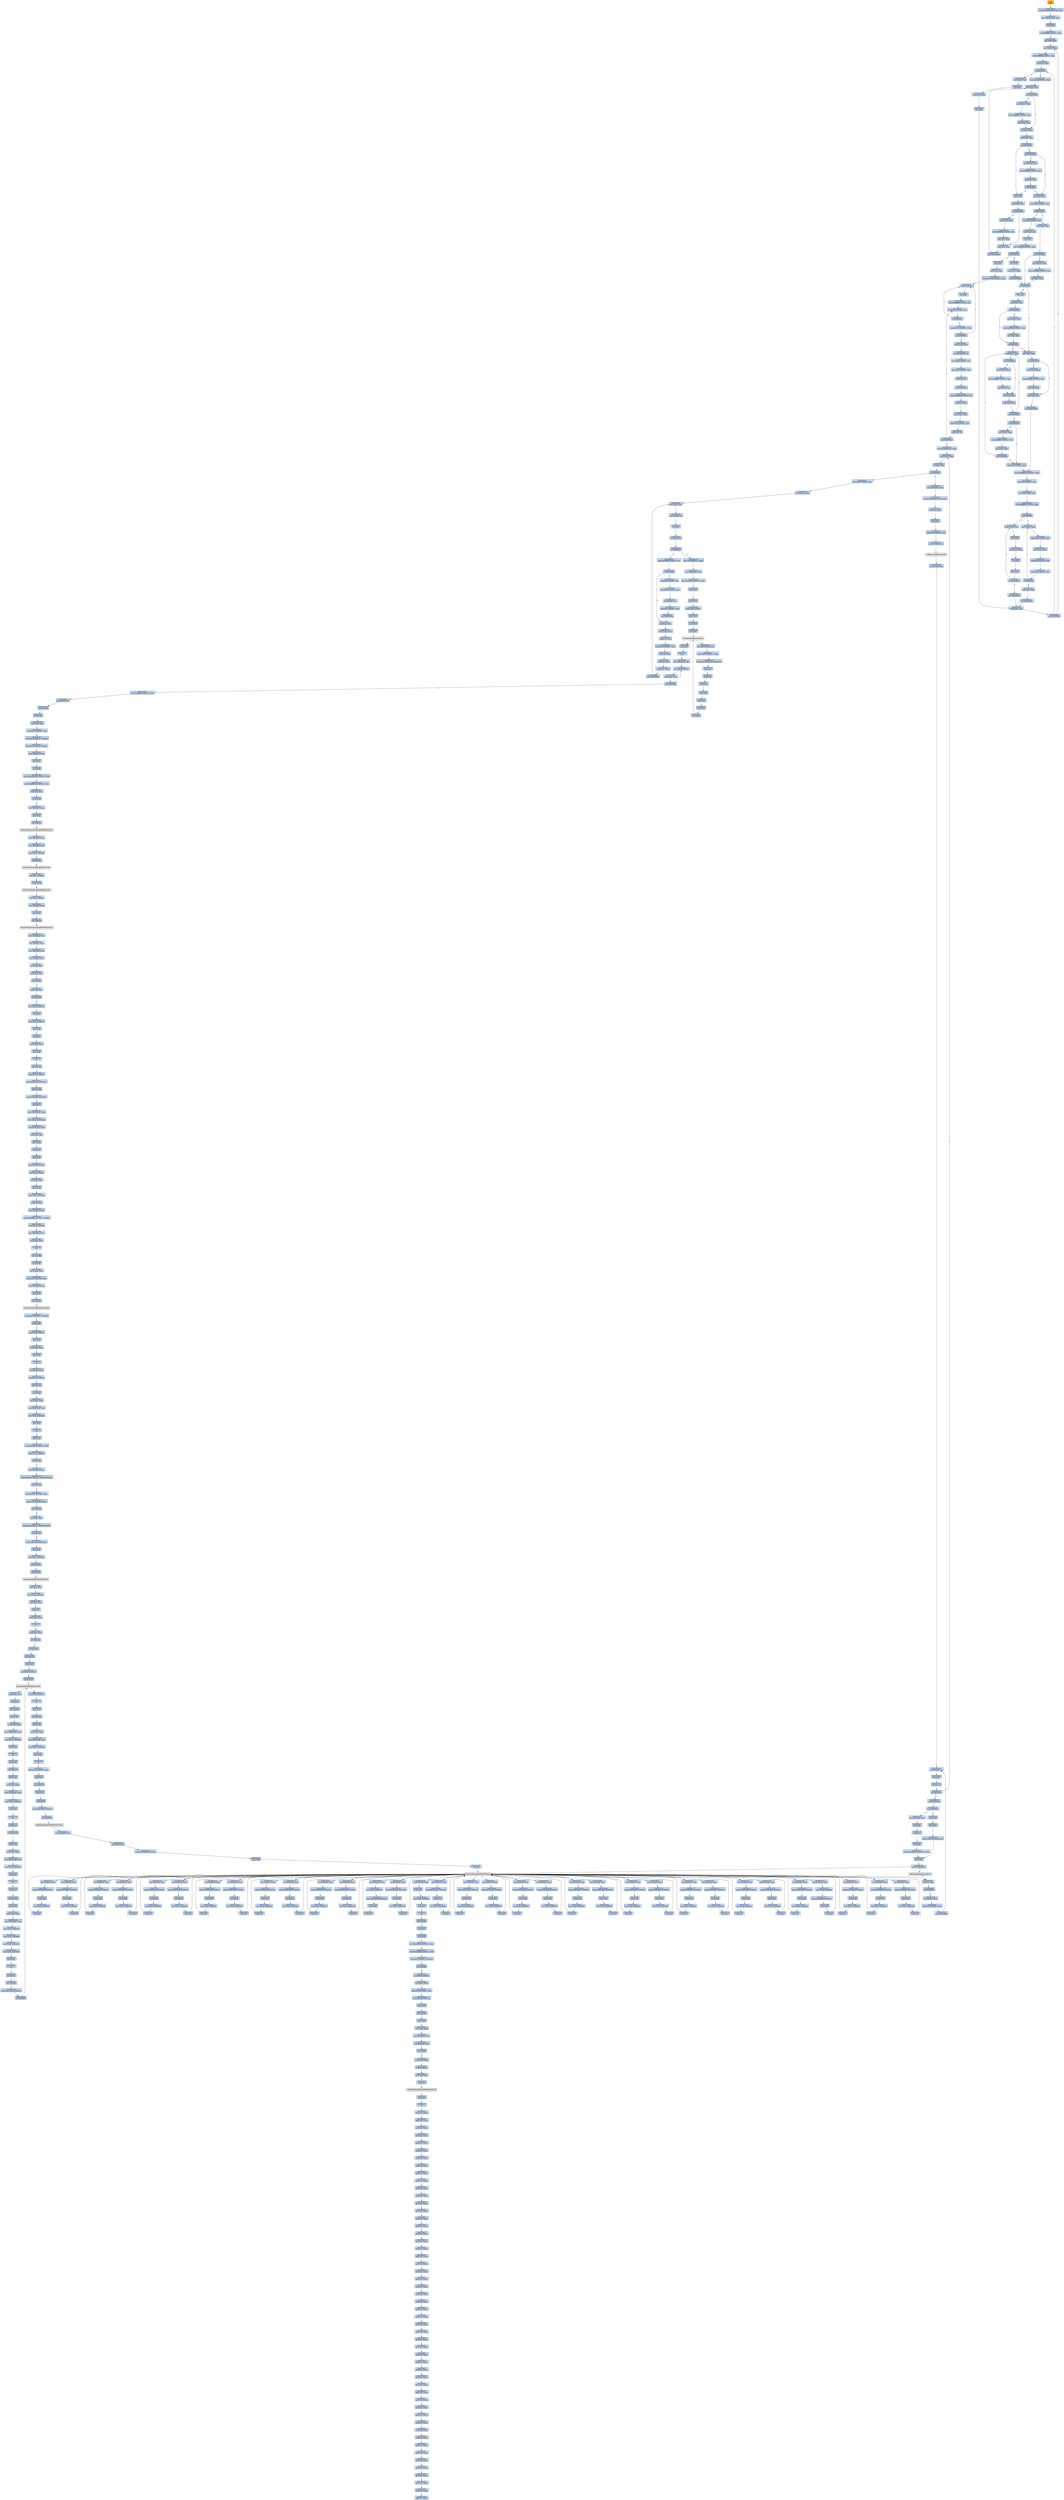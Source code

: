 digraph G {
node[shape=rectangle,style=filled,fillcolor=lightsteelblue,color=lightsteelblue]
bgcolor="transparent"
a0x00544d20pusha_[label="start\npusha ",fillcolor="orange",color="lightgrey"];
a0x00544d21movl_0x4da000UINT32_esi[label="0x00544d21\nmovl $0x4da000<UINT32>, %esi"];
a0x00544d26leal__888832esi__edi[label="0x00544d26\nleal -888832(%esi), %edi"];
a0x00544d2cpushl_edi[label="0x00544d2c\npushl %edi"];
a0x00544d2dorl_0xffffffffUINT8_ebp[label="0x00544d2d\norl $0xffffffff<UINT8>, %ebp"];
a0x00544d30jmp_0x00544d42[label="0x00544d30\njmp 0x00544d42"];
a0x00544d42movl_esi__ebx[label="0x00544d42\nmovl (%esi), %ebx"];
a0x00544d44subl_0xfffffffcUINT8_esi[label="0x00544d44\nsubl $0xfffffffc<UINT8>, %esi"];
a0x00544d47adcl_ebx_ebx[label="0x00544d47\nadcl %ebx, %ebx"];
a0x00544d49jb_0x00544d38[label="0x00544d49\njb 0x00544d38"];
a0x00544d38movb_esi__al[label="0x00544d38\nmovb (%esi), %al"];
a0x00544d3aincl_esi[label="0x00544d3a\nincl %esi"];
a0x00544d3bmovb_al_edi_[label="0x00544d3b\nmovb %al, (%edi)"];
a0x00544d3dincl_edi[label="0x00544d3d\nincl %edi"];
a0x00544d3eaddl_ebx_ebx[label="0x00544d3e\naddl %ebx, %ebx"];
a0x00544d40jne_0x00544d49[label="0x00544d40\njne 0x00544d49"];
a0x00544d4bmovl_0x1UINT32_eax[label="0x00544d4b\nmovl $0x1<UINT32>, %eax"];
a0x00544d50addl_ebx_ebx[label="0x00544d50\naddl %ebx, %ebx"];
a0x00544d52jne_0x00544d5b[label="0x00544d52\njne 0x00544d5b"];
a0x00544d5badcl_eax_eax[label="0x00544d5b\nadcl %eax, %eax"];
a0x00544d5daddl_ebx_ebx[label="0x00544d5d\naddl %ebx, %ebx"];
a0x00544d5fjae_0x00544d6c[label="0x00544d5f\njae 0x00544d6c"];
a0x00544d61jne_0x00544d8b[label="0x00544d61\njne 0x00544d8b"];
a0x00544d8bxorl_ecx_ecx[label="0x00544d8b\nxorl %ecx, %ecx"];
a0x00544d8dsubl_0x3UINT8_eax[label="0x00544d8d\nsubl $0x3<UINT8>, %eax"];
a0x00544d90jb_0x00544da3[label="0x00544d90\njb 0x00544da3"];
a0x00544da3addl_ebx_ebx[label="0x00544da3\naddl %ebx, %ebx"];
a0x00544da5jne_0x00544dae[label="0x00544da5\njne 0x00544dae"];
a0x00544daejb_0x00544d7c[label="0x00544dae\njb 0x00544d7c"];
a0x00544d7caddl_ebx_ebx[label="0x00544d7c\naddl %ebx, %ebx"];
a0x00544d7ejne_0x00544d87[label="0x00544d7e\njne 0x00544d87"];
a0x00544d87adcl_ecx_ecx[label="0x00544d87\nadcl %ecx, %ecx"];
a0x00544d89jmp_0x00544ddd[label="0x00544d89\njmp 0x00544ddd"];
a0x00544dddcmpl_0xfffffb00UINT32_ebp[label="0x00544ddd\ncmpl $0xfffffb00<UINT32>, %ebp"];
a0x00544de3adcl_0x2UINT8_ecx[label="0x00544de3\nadcl $0x2<UINT8>, %ecx"];
a0x00544de6leal_ediebp__edx[label="0x00544de6\nleal (%edi,%ebp), %edx"];
a0x00544de9cmpl_0xfffffffcUINT8_ebp[label="0x00544de9\ncmpl $0xfffffffc<UINT8>, %ebp"];
a0x00544decjbe_0x00544dfc[label="0x00544dec\njbe 0x00544dfc"];
a0x00544deemovb_edx__al[label="0x00544dee\nmovb (%edx), %al"];
a0x00544df0incl_edx[label="0x00544df0\nincl %edx"];
a0x00544df1movb_al_edi_[label="0x00544df1\nmovb %al, (%edi)"];
a0x00544df3incl_edi[label="0x00544df3\nincl %edi"];
a0x00544df4decl_ecx[label="0x00544df4\ndecl %ecx"];
a0x00544df5jne_0x00544dee[label="0x00544df5\njne 0x00544dee"];
a0x00544df7jmp_0x00544d3e[label="0x00544df7\njmp 0x00544d3e"];
a0x00544d92shll_0x8UINT8_eax[label="0x00544d92\nshll $0x8<UINT8>, %eax"];
a0x00544d95movb_esi__al[label="0x00544d95\nmovb (%esi), %al"];
a0x00544d97incl_esi[label="0x00544d97\nincl %esi"];
a0x00544d98xorl_0xffffffffUINT8_eax[label="0x00544d98\nxorl $0xffffffff<UINT8>, %eax"];
a0x00544d9bje_0x00544e12[label="0x00544d9b\nje 0x00544e12"];
a0x00544d9dsarl_eax[label="0x00544d9d\nsarl %eax"];
a0x00544d9fmovl_eax_ebp[label="0x00544d9f\nmovl %eax, %ebp"];
a0x00544da1jmp_0x00544dae[label="0x00544da1\njmp 0x00544dae"];
a0x00544dfcmovl_edx__eax[label="0x00544dfc\nmovl (%edx), %eax"];
a0x00544dfeaddl_0x4UINT8_edx[label="0x00544dfe\naddl $0x4<UINT8>, %edx"];
a0x00544e01movl_eax_edi_[label="0x00544e01\nmovl %eax, (%edi)"];
a0x00544e03addl_0x4UINT8_edi[label="0x00544e03\naddl $0x4<UINT8>, %edi"];
a0x00544e06subl_0x4UINT8_ecx[label="0x00544e06\nsubl $0x4<UINT8>, %ecx"];
a0x00544e09ja_0x00544dfc[label="0x00544e09\nja 0x00544dfc"];
a0x00544e0baddl_ecx_edi[label="0x00544e0b\naddl %ecx, %edi"];
a0x00544e0djmp_0x00544d3e[label="0x00544e0d\njmp 0x00544d3e"];
a0x00544db0incl_ecx[label="0x00544db0\nincl %ecx"];
a0x00544db1addl_ebx_ebx[label="0x00544db1\naddl %ebx, %ebx"];
a0x00544db3jne_0x00544dbc[label="0x00544db3\njne 0x00544dbc"];
a0x00544dbcjb_0x00544d7c[label="0x00544dbc\njb 0x00544d7c"];
a0x00544dbeaddl_ebx_ebx[label="0x00544dbe\naddl %ebx, %ebx"];
a0x00544dc0jne_0x00544dc9[label="0x00544dc0\njne 0x00544dc9"];
a0x00544dc9adcl_ecx_ecx[label="0x00544dc9\nadcl %ecx, %ecx"];
a0x00544dcbaddl_ebx_ebx[label="0x00544dcb\naddl %ebx, %ebx"];
a0x00544dcdjae_0x00544dbe[label="0x00544dcd\njae 0x00544dbe"];
a0x00544dcfjne_0x00544dda[label="0x00544dcf\njne 0x00544dda"];
a0x00544ddaaddl_0x2UINT8_ecx[label="0x00544dda\naddl $0x2<UINT8>, %ecx"];
a0x00544d63movl_esi__ebx[label="0x00544d63\nmovl (%esi), %ebx"];
a0x00544d65subl_0xfffffffcUINT8_esi[label="0x00544d65\nsubl $0xfffffffc<UINT8>, %esi"];
a0x00544d68adcl_ebx_ebx[label="0x00544d68\nadcl %ebx, %ebx"];
a0x00544d6ajb_0x00544d8b[label="0x00544d6a\njb 0x00544d8b"];
a0x00544d54movl_esi__ebx[label="0x00544d54\nmovl (%esi), %ebx"];
a0x00544d56subl_0xfffffffcUINT8_esi[label="0x00544d56\nsubl $0xfffffffc<UINT8>, %esi"];
a0x00544d59adcl_ebx_ebx[label="0x00544d59\nadcl %ebx, %ebx"];
a0x00544d6cdecl_eax[label="0x00544d6c\ndecl %eax"];
a0x00544d6daddl_ebx_ebx[label="0x00544d6d\naddl %ebx, %ebx"];
a0x00544d6fjne_0x00544d78[label="0x00544d6f\njne 0x00544d78"];
a0x00544d78adcl_eax_eax[label="0x00544d78\nadcl %eax, %eax"];
a0x00544d7ajmp_0x00544d50[label="0x00544d7a\njmp 0x00544d50"];
a0x00544da7movl_esi__ebx[label="0x00544da7\nmovl (%esi), %ebx"];
a0x00544da9subl_0xfffffffcUINT8_esi[label="0x00544da9\nsubl $0xfffffffc<UINT8>, %esi"];
a0x00544dacadcl_ebx_ebx[label="0x00544dac\nadcl %ebx, %ebx"];
a0x00544d71movl_esi__ebx[label="0x00544d71\nmovl (%esi), %ebx"];
a0x00544d73subl_0xfffffffcUINT8_esi[label="0x00544d73\nsubl $0xfffffffc<UINT8>, %esi"];
a0x00544d76adcl_ebx_ebx[label="0x00544d76\nadcl %ebx, %ebx"];
a0x00544db5movl_esi__ebx[label="0x00544db5\nmovl (%esi), %ebx"];
a0x00544db7subl_0xfffffffcUINT8_esi[label="0x00544db7\nsubl $0xfffffffc<UINT8>, %esi"];
a0x00544dbaadcl_ebx_ebx[label="0x00544dba\nadcl %ebx, %ebx"];
a0x00544d80movl_esi__ebx[label="0x00544d80\nmovl (%esi), %ebx"];
a0x00544d82subl_0xfffffffcUINT8_esi[label="0x00544d82\nsubl $0xfffffffc<UINT8>, %esi"];
a0x00544d85adcl_ebx_ebx[label="0x00544d85\nadcl %ebx, %ebx"];
a0x00544dc2movl_esi__ebx[label="0x00544dc2\nmovl (%esi), %ebx"];
a0x00544dc4subl_0xfffffffcUINT8_esi[label="0x00544dc4\nsubl $0xfffffffc<UINT8>, %esi"];
a0x00544dc7adcl_ebx_ebx[label="0x00544dc7\nadcl %ebx, %ebx"];
a0x00544dd1movl_esi__ebx[label="0x00544dd1\nmovl (%esi), %ebx"];
a0x00544dd3subl_0xfffffffcUINT8_esi[label="0x00544dd3\nsubl $0xfffffffc<UINT8>, %esi"];
a0x00544dd6adcl_ebx_ebx[label="0x00544dd6\nadcl %ebx, %ebx"];
a0x00544dd8jae_0x00544dbe[label="0x00544dd8\njae 0x00544dbe"];
a0x00544e12popl_esi[label="0x00544e12\npopl %esi"];
a0x00544e13movl_esi_edi[label="0x00544e13\nmovl %esi, %edi"];
a0x00544e15movl_0x1d7dUINT32_ecx[label="0x00544e15\nmovl $0x1d7d<UINT32>, %ecx"];
a0x00544e1amovb_edi__al[label="0x00544e1a\nmovb (%edi), %al"];
a0x00544e1cincl_edi[label="0x00544e1c\nincl %edi"];
a0x00544e1dsubb_0xffffffe8UINT8_al[label="0x00544e1d\nsubb $0xffffffe8<UINT8>, %al"];
a0x00544e1fcmpb_0x1UINT8_al[label="0x00544e1f\ncmpb $0x1<UINT8>, %al"];
a0x00544e21ja_0x00544e1a[label="0x00544e21\nja 0x00544e1a"];
a0x00544e23cmpb_0x13UINT8_edi_[label="0x00544e23\ncmpb $0x13<UINT8>, (%edi)"];
a0x00544e26jne_0x00544e1a[label="0x00544e26\njne 0x00544e1a"];
a0x00544e28movl_edi__eax[label="0x00544e28\nmovl (%edi), %eax"];
a0x00544e2amovb_0x4edi__bl[label="0x00544e2a\nmovb 0x4(%edi), %bl"];
a0x00544e2dshrw_0x8UINT8_ax[label="0x00544e2d\nshrw $0x8<UINT8>, %ax"];
a0x00544e31roll_0x10UINT8_eax[label="0x00544e31\nroll $0x10<UINT8>, %eax"];
a0x00544e34xchgb_al_ah[label="0x00544e34\nxchgb %al, %ah"];
a0x00544e36subl_edi_eax[label="0x00544e36\nsubl %edi, %eax"];
a0x00544e38subb_0xffffffe8UINT8_bl[label="0x00544e38\nsubb $0xffffffe8<UINT8>, %bl"];
a0x00544e3baddl_esi_eax[label="0x00544e3b\naddl %esi, %eax"];
a0x00544e3dmovl_eax_edi_[label="0x00544e3d\nmovl %eax, (%edi)"];
a0x00544e3faddl_0x5UINT8_edi[label="0x00544e3f\naddl $0x5<UINT8>, %edi"];
a0x00544e42movb_bl_al[label="0x00544e42\nmovb %bl, %al"];
a0x00544e44loop_0x00544e1f[label="0x00544e44\nloop 0x00544e1f"];
a0x00544e46leal_0x13f000esi__edi[label="0x00544e46\nleal 0x13f000(%esi), %edi"];
a0x00544e4cmovl_edi__eax[label="0x00544e4c\nmovl (%edi), %eax"];
a0x00544e4eorl_eax_eax[label="0x00544e4e\norl %eax, %eax"];
a0x00544e50je_0x00544e97[label="0x00544e50\nje 0x00544e97"];
a0x00544e52movl_0x4edi__ebx[label="0x00544e52\nmovl 0x4(%edi), %ebx"];
a0x00544e55leal_0x145ec0eaxesi__eax[label="0x00544e55\nleal 0x145ec0(%eax,%esi), %eax"];
a0x00544e5caddl_esi_ebx[label="0x00544e5c\naddl %esi, %ebx"];
a0x00544e5epushl_eax[label="0x00544e5e\npushl %eax"];
a0x00544e5faddl_0x8UINT8_edi[label="0x00544e5f\naddl $0x8<UINT8>, %edi"];
a0x00544e62call_0x145fecesi_[label="0x00544e62\ncall 0x145fec(%esi)"];
LoadLibraryA_kernel32_dll[label="LoadLibraryA@kernel32.dll",fillcolor="lightgrey",color="lightgrey"];
a0x00544e68xchgl_eax_ebp[label="0x00544e68\nxchgl %eax, %ebp"];
a0x00544e69movb_edi__al[label="0x00544e69\nmovb (%edi), %al"];
a0x00544e6bincl_edi[label="0x00544e6b\nincl %edi"];
a0x00544e6corb_al_al[label="0x00544e6c\norb %al, %al"];
a0x00544e6eje_0x00544e4c[label="0x00544e6e\nje 0x00544e4c"];
a0x00544e70movl_edi_ecx[label="0x00544e70\nmovl %edi, %ecx"];
a0x00544e72jns_0x00544e7b[label="0x00544e72\njns 0x00544e7b"];
a0x00544e7bpushl_edi[label="0x00544e7b\npushl %edi"];
a0x00544e7cdecl_eax[label="0x00544e7c\ndecl %eax"];
a0x00544e7drepnz_scasb_es_edi__al[label="0x00544e7d\nrepnz scasb %es:(%edi), %al"];
a0x00544e7fpushl_ebp[label="0x00544e7f\npushl %ebp"];
a0x00544e80call_0x145ff4esi_[label="0x00544e80\ncall 0x145ff4(%esi)"];
GetProcAddress_kernel32_dll[label="GetProcAddress@kernel32.dll",fillcolor="lightgrey",color="lightgrey"];
a0x00544e86orl_eax_eax[label="0x00544e86\norl %eax, %eax"];
a0x00544e88je_0x00544e91[label="0x00544e88\nje 0x00544e91"];
a0x00544e8amovl_eax_ebx_[label="0x00544e8a\nmovl %eax, (%ebx)"];
a0x00544e8caddl_0x4UINT8_ebx[label="0x00544e8c\naddl $0x4<UINT8>, %ebx"];
a0x00544e8fjmp_0x00544e69[label="0x00544e8f\njmp 0x00544e69"];
GetProcAddress_KERNEL32_DLL[label="GetProcAddress@KERNEL32.DLL",fillcolor="lightgrey",color="lightgrey"];
a0x00544e74movzwl_edi__eax[label="0x00544e74\nmovzwl (%edi), %eax"];
a0x00544e77incl_edi[label="0x00544e77\nincl %edi"];
a0x00544e78pushl_eax[label="0x00544e78\npushl %eax"];
a0x00544e79incl_edi[label="0x00544e79\nincl %edi"];
a0x00544e7amovl_0xaef24857UINT32_ecx[label="0x00544e7a\nmovl $0xaef24857<UINT32>, %ecx"];
a0x00544e97addl_0x4UINT8_edi[label="0x00544e97\naddl $0x4<UINT8>, %edi"];
a0x00544e9aleal__4esi__ebx[label="0x00544e9a\nleal -4(%esi), %ebx"];
a0x00544e9dxorl_eax_eax[label="0x00544e9d\nxorl %eax, %eax"];
a0x00544e9fmovb_edi__al[label="0x00544e9f\nmovb (%edi), %al"];
a0x00544ea1incl_edi[label="0x00544ea1\nincl %edi"];
a0x00544ea2orl_eax_eax[label="0x00544ea2\norl %eax, %eax"];
a0x00544ea4je_0x00544ec8[label="0x00544ea4\nje 0x00544ec8"];
a0x00544ea6cmpb_0xffffffefUINT8_al[label="0x00544ea6\ncmpb $0xffffffef<UINT8>, %al"];
a0x00544ea8ja_0x00544ebb[label="0x00544ea8\nja 0x00544ebb"];
a0x00544ebbandb_0xfUINT8_al[label="0x00544ebb\nandb $0xf<UINT8>, %al"];
a0x00544ebdshll_0x10UINT8_eax[label="0x00544ebd\nshll $0x10<UINT8>, %eax"];
a0x00544ec0movw_edi__ax[label="0x00544ec0\nmovw (%edi), %ax"];
a0x00544ec3addl_0x2UINT8_edi[label="0x00544ec3\naddl $0x2<UINT8>, %edi"];
a0x00544ec6jmp_0x00544eaa[label="0x00544ec6\njmp 0x00544eaa"];
a0x00544eaaaddl_eax_ebx[label="0x00544eaa\naddl %eax, %ebx"];
a0x00544eacmovl_ebx__eax[label="0x00544eac\nmovl (%ebx), %eax"];
a0x00544eaexchgb_al_ah[label="0x00544eae\nxchgb %al, %ah"];
a0x00544eb0roll_0x10UINT8_eax[label="0x00544eb0\nroll $0x10<UINT8>, %eax"];
a0x00544eb3xchgb_al_ah[label="0x00544eb3\nxchgb %al, %ah"];
a0x00544eb5addl_esi_eax[label="0x00544eb5\naddl %esi, %eax"];
a0x00544eb7movl_eax_ebx_[label="0x00544eb7\nmovl %eax, (%ebx)"];
a0x00544eb9jmp_0x00544e9d[label="0x00544eb9\njmp 0x00544e9d"];
a0x00544ec8movl_0x145ff8esi__ebp[label="0x00544ec8\nmovl 0x145ff8(%esi), %ebp"];
a0x00544eceleal__4096esi__edi[label="0x00544ece\nleal -4096(%esi), %edi"];
a0x00544ed4movl_0x1000UINT32_ebx[label="0x00544ed4\nmovl $0x1000<UINT32>, %ebx"];
a0x00544ed9pushl_eax[label="0x00544ed9\npushl %eax"];
a0x00544edapushl_esp[label="0x00544eda\npushl %esp"];
a0x00544edbpushl_0x4UINT8[label="0x00544edb\npushl $0x4<UINT8>"];
a0x00544eddpushl_ebx[label="0x00544edd\npushl %ebx"];
a0x00544edepushl_edi[label="0x00544ede\npushl %edi"];
a0x00544edfcall_ebp[label="0x00544edf\ncall %ebp"];
VirtualProtect_kernel32_dll[label="VirtualProtect@kernel32.dll",fillcolor="lightgrey",color="lightgrey"];
a0x00544ee1leal_0x237edi__eax[label="0x00544ee1\nleal 0x237(%edi), %eax"];
a0x00544ee7andb_0x7fUINT8_eax_[label="0x00544ee7\nandb $0x7f<UINT8>, (%eax)"];
a0x00544eeaandb_0x7fUINT8_0x28eax_[label="0x00544eea\nandb $0x7f<UINT8>, 0x28(%eax)"];
a0x00544eeepopl_eax[label="0x00544eee\npopl %eax"];
a0x00544eefpushl_eax[label="0x00544eef\npushl %eax"];
a0x00544ef0pushl_esp[label="0x00544ef0\npushl %esp"];
a0x00544ef1pushl_eax[label="0x00544ef1\npushl %eax"];
a0x00544ef2pushl_ebx[label="0x00544ef2\npushl %ebx"];
a0x00544ef3pushl_edi[label="0x00544ef3\npushl %edi"];
a0x00544ef4call_ebp[label="0x00544ef4\ncall %ebp"];
a0x00544ef6popl_eax[label="0x00544ef6\npopl %eax"];
a0x00544ef7popa_[label="0x00544ef7\npopa "];
a0x00544ef8leal__128esp__eax[label="0x00544ef8\nleal -128(%esp), %eax"];
a0x00544efcpushl_0x0UINT8[label="0x00544efc\npushl $0x0<UINT8>"];
a0x00544efecmpl_eax_esp[label="0x00544efe\ncmpl %eax, %esp"];
a0x00544f00jne_0x00544efc[label="0x00544f00\njne 0x00544efc"];
a0x00544f02subl_0xffffff80UINT8_esp[label="0x00544f02\nsubl $0xffffff80<UINT8>, %esp"];
a0x00544f05jmp_0x004313a5[label="0x00544f05\njmp 0x004313a5"];
a0x004313a5call_0x43ea88[label="0x004313a5\ncall 0x43ea88"];
a0x0043ea88pushl_ebp[label="0x0043ea88\npushl %ebp"];
a0x0043ea89movl_esp_ebp[label="0x0043ea89\nmovl %esp, %ebp"];
a0x0043ea8bsubl_0x14UINT8_esp[label="0x0043ea8b\nsubl $0x14<UINT8>, %esp"];
a0x0043ea8eandl_0x0UINT8__12ebp_[label="0x0043ea8e\nandl $0x0<UINT8>, -12(%ebp)"];
a0x0043ea92andl_0x0UINT8__8ebp_[label="0x0043ea92\nandl $0x0<UINT8>, -8(%ebp)"];
a0x0043ea96movl_0x45f120_eax[label="0x0043ea96\nmovl 0x45f120, %eax"];
a0x0043ea9bpushl_esi[label="0x0043ea9b\npushl %esi"];
a0x0043ea9cpushl_edi[label="0x0043ea9c\npushl %edi"];
a0x0043ea9dmovl_0xbb40e64eUINT32_edi[label="0x0043ea9d\nmovl $0xbb40e64e<UINT32>, %edi"];
a0x0043eaa2movl_0xffff0000UINT32_esi[label="0x0043eaa2\nmovl $0xffff0000<UINT32>, %esi"];
a0x0043eaa7cmpl_edi_eax[label="0x0043eaa7\ncmpl %edi, %eax"];
a0x0043eaa9je_0x43eab8[label="0x0043eaa9\nje 0x43eab8"];
a0x0043eab8leal__12ebp__eax[label="0x0043eab8\nleal -12(%ebp), %eax"];
a0x0043eabbpushl_eax[label="0x0043eabb\npushl %eax"];
a0x0043eabccall_0x44912c[label="0x0043eabc\ncall 0x44912c"];
GetSystemTimeAsFileTime_KERNEL32_DLL[label="GetSystemTimeAsFileTime@KERNEL32.DLL",fillcolor="lightgrey",color="lightgrey"];
a0x0043eac2movl__8ebp__eax[label="0x0043eac2\nmovl -8(%ebp), %eax"];
a0x0043eac5xorl__12ebp__eax[label="0x0043eac5\nxorl -12(%ebp), %eax"];
a0x0043eac8movl_eax__4ebp_[label="0x0043eac8\nmovl %eax, -4(%ebp)"];
a0x0043eacbcall_0x44923c[label="0x0043eacb\ncall 0x44923c"];
GetCurrentThreadId_KERNEL32_DLL[label="GetCurrentThreadId@KERNEL32.DLL",fillcolor="lightgrey",color="lightgrey"];
a0x0043ead1xorl_eax__4ebp_[label="0x0043ead1\nxorl %eax, -4(%ebp)"];
a0x0043ead4call_0x449180[label="0x0043ead4\ncall 0x449180"];
GetCurrentProcessId_KERNEL32_DLL[label="GetCurrentProcessId@KERNEL32.DLL",fillcolor="lightgrey",color="lightgrey"];
a0x0043eadaxorl_eax__4ebp_[label="0x0043eada\nxorl %eax, -4(%ebp)"];
a0x0043eaddleal__20ebp__eax[label="0x0043eadd\nleal -20(%ebp), %eax"];
a0x0043eae0pushl_eax[label="0x0043eae0\npushl %eax"];
a0x0043eae1call_0x44914c[label="0x0043eae1\ncall 0x44914c"];
QueryPerformanceCounter_KERNEL32_DLL[label="QueryPerformanceCounter@KERNEL32.DLL",fillcolor="lightgrey",color="lightgrey"];
a0x0043eae7movl__16ebp__ecx[label="0x0043eae7\nmovl -16(%ebp), %ecx"];
a0x0043eaealeal__4ebp__eax[label="0x0043eaea\nleal -4(%ebp), %eax"];
a0x0043eaedxorl__20ebp__ecx[label="0x0043eaed\nxorl -20(%ebp), %ecx"];
a0x0043eaf0xorl__4ebp__ecx[label="0x0043eaf0\nxorl -4(%ebp), %ecx"];
a0x0043eaf3xorl_eax_ecx[label="0x0043eaf3\nxorl %eax, %ecx"];
a0x0043eaf5cmpl_edi_ecx[label="0x0043eaf5\ncmpl %edi, %ecx"];
a0x0043eaf7jne_0x43eb00[label="0x0043eaf7\njne 0x43eb00"];
a0x0043eb00testl_ecx_esi[label="0x0043eb00\ntestl %ecx, %esi"];
a0x0043eb02jne_0x43eb10[label="0x0043eb02\njne 0x43eb10"];
a0x0043eb10movl_ecx_0x45f120[label="0x0043eb10\nmovl %ecx, 0x45f120"];
a0x0043eb16notl_ecx[label="0x0043eb16\nnotl %ecx"];
a0x0043eb18movl_ecx_0x45f124[label="0x0043eb18\nmovl %ecx, 0x45f124"];
a0x0043eb1epopl_edi[label="0x0043eb1e\npopl %edi"];
a0x0043eb1fpopl_esi[label="0x0043eb1f\npopl %esi"];
a0x0043eb20movl_ebp_esp[label="0x0043eb20\nmovl %ebp, %esp"];
a0x0043eb22popl_ebp[label="0x0043eb22\npopl %ebp"];
a0x0043eb23ret[label="0x0043eb23\nret"];
a0x004313aajmp_0x4313af[label="0x004313aa\njmp 0x4313af"];
a0x004313afpushl_0x14UINT8[label="0x004313af\npushl $0x14<UINT8>"];
a0x004313b1pushl_0x45c7e0UINT32[label="0x004313b1\npushl $0x45c7e0<UINT32>"];
a0x004313b6call_0x433460[label="0x004313b6\ncall 0x433460"];
a0x00433460pushl_0x42fb80UINT32[label="0x00433460\npushl $0x42fb80<UINT32>"];
a0x00433465pushl_fs_0[label="0x00433465\npushl %fs:0"];
a0x0043346cmovl_0x10esp__eax[label="0x0043346c\nmovl 0x10(%esp), %eax"];
a0x00433470movl_ebp_0x10esp_[label="0x00433470\nmovl %ebp, 0x10(%esp)"];
a0x00433474leal_0x10esp__ebp[label="0x00433474\nleal 0x10(%esp), %ebp"];
a0x00433478subl_eax_esp[label="0x00433478\nsubl %eax, %esp"];
a0x0043347apushl_ebx[label="0x0043347a\npushl %ebx"];
a0x0043347bpushl_esi[label="0x0043347b\npushl %esi"];
a0x0043347cpushl_edi[label="0x0043347c\npushl %edi"];
a0x0043347dmovl_0x45f120_eax[label="0x0043347d\nmovl 0x45f120, %eax"];
a0x00433482xorl_eax__4ebp_[label="0x00433482\nxorl %eax, -4(%ebp)"];
a0x00433485xorl_ebp_eax[label="0x00433485\nxorl %ebp, %eax"];
a0x00433487pushl_eax[label="0x00433487\npushl %eax"];
a0x00433488movl_esp__24ebp_[label="0x00433488\nmovl %esp, -24(%ebp)"];
a0x0043348bpushl__8ebp_[label="0x0043348b\npushl -8(%ebp)"];
a0x0043348emovl__4ebp__eax[label="0x0043348e\nmovl -4(%ebp), %eax"];
a0x00433491movl_0xfffffffeUINT32__4ebp_[label="0x00433491\nmovl $0xfffffffe<UINT32>, -4(%ebp)"];
a0x00433498movl_eax__8ebp_[label="0x00433498\nmovl %eax, -8(%ebp)"];
a0x0043349bleal__16ebp__eax[label="0x0043349b\nleal -16(%ebp), %eax"];
a0x0043349emovl_eax_fs_0[label="0x0043349e\nmovl %eax, %fs:0"];
a0x004334a4ret[label="0x004334a4\nret"];
a0x004313bbcall_0x432988[label="0x004313bb\ncall 0x432988"];
a0x00432988pushl_ebp[label="0x00432988\npushl %ebp"];
a0x00432989movl_esp_ebp[label="0x00432989\nmovl %esp, %ebp"];
a0x0043298bsubl_0x44UINT8_esp[label="0x0043298b\nsubl $0x44<UINT8>, %esp"];
a0x0043298eleal__68ebp__eax[label="0x0043298e\nleal -68(%ebp), %eax"];
a0x00432991pushl_eax[label="0x00432991\npushl %eax"];
a0x00432992call_0x4491fc[label="0x00432992\ncall 0x4491fc"];
GetStartupInfoW_KERNEL32_DLL[label="GetStartupInfoW@KERNEL32.DLL",fillcolor="lightgrey",color="lightgrey"];
a0x00432998testb_0x1UINT8__24ebp_[label="0x00432998\ntestb $0x1<UINT8>, -24(%ebp)"];
a0x0043299cje_0x4329a4[label="0x0043299c\nje 0x4329a4"];
a0x004329a4pushl_0xaUINT8[label="0x004329a4\npushl $0xa<UINT8>"];
a0x004329a6popl_eax[label="0x004329a6\npopl %eax"];
a0x004329a7movl_ebp_esp[label="0x004329a7\nmovl %ebp, %esp"];
a0x004329a9popl_ebp[label="0x004329a9\npopl %ebp"];
a0x004329aaret[label="0x004329aa\nret"];
a0x004313c0movzwl_ax_esi[label="0x004313c0\nmovzwl %ax, %esi"];
a0x004313c3pushl_0x2UINT8[label="0x004313c3\npushl $0x2<UINT8>"];
a0x004313c5call_0x43ea3b[label="0x004313c5\ncall 0x43ea3b"];
a0x0043ea3bpushl_ebp[label="0x0043ea3b\npushl %ebp"];
a0x0043ea3cmovl_esp_ebp[label="0x0043ea3c\nmovl %esp, %ebp"];
a0x0043ea3emovl_0x8ebp__eax[label="0x0043ea3e\nmovl 0x8(%ebp), %eax"];
a0x0043ea41movl_eax_0x462a48[label="0x0043ea41\nmovl %eax, 0x462a48"];
a0x0043ea46popl_ebp[label="0x0043ea46\npopl %ebp"];
a0x0043ea47ret[label="0x0043ea47\nret"];
a0x004313capopl_ecx[label="0x004313ca\npopl %ecx"];
a0x004313cbmovl_0x5a4dUINT32_eax[label="0x004313cb\nmovl $0x5a4d<UINT32>, %eax"];
a0x004313d0cmpw_ax_0x400000[label="0x004313d0\ncmpw %ax, 0x400000"];
a0x004313d7je_0x4313dd[label="0x004313d7\nje 0x4313dd"];
a0x004313ddmovl_0x40003c_eax[label="0x004313dd\nmovl 0x40003c, %eax"];
a0x004313e2cmpl_0x4550UINT32_0x400000eax_[label="0x004313e2\ncmpl $0x4550<UINT32>, 0x400000(%eax)"];
a0x004313ecjne_0x4313d9[label="0x004313ec\njne 0x4313d9"];
a0x004313eemovl_0x10bUINT32_ecx[label="0x004313ee\nmovl $0x10b<UINT32>, %ecx"];
a0x004313f3cmpw_cx_0x400018eax_[label="0x004313f3\ncmpw %cx, 0x400018(%eax)"];
a0x004313fajne_0x4313d9[label="0x004313fa\njne 0x4313d9"];
a0x004313fcxorl_ebx_ebx[label="0x004313fc\nxorl %ebx, %ebx"];
a0x004313fecmpl_0xeUINT8_0x400074eax_[label="0x004313fe\ncmpl $0xe<UINT8>, 0x400074(%eax)"];
a0x00431405jbe_0x431410[label="0x00431405\njbe 0x431410"];
a0x00431407cmpl_ebx_0x4000e8eax_[label="0x00431407\ncmpl %ebx, 0x4000e8(%eax)"];
a0x0043140dsetne_bl[label="0x0043140d\nsetne %bl"];
a0x00431410movl_ebx__28ebp_[label="0x00431410\nmovl %ebx, -28(%ebp)"];
a0x00431413call_0x433590[label="0x00431413\ncall 0x433590"];
a0x00433590call_0x4491f4[label="0x00433590\ncall 0x4491f4"];
GetProcessHeap_KERNEL32_DLL[label="GetProcessHeap@KERNEL32.DLL",fillcolor="lightgrey",color="lightgrey"];
a0x00433596xorl_ecx_ecx[label="0x00433596\nxorl %ecx, %ecx"];
a0x00433598movl_eax_0x4630a4[label="0x00433598\nmovl %eax, 0x4630a4"];
a0x0043359dtestl_eax_eax[label="0x0043359d\ntestl %eax, %eax"];
a0x0043359fsetne_cl[label="0x0043359f\nsetne %cl"];
a0x004335a2movl_ecx_eax[label="0x004335a2\nmovl %ecx, %eax"];
a0x004335a4ret[label="0x004335a4\nret"];
a0x00431418testl_eax_eax[label="0x00431418\ntestl %eax, %eax"];
a0x0043141ajne_0x431424[label="0x0043141a\njne 0x431424"];
a0x00431424call_0x4325de[label="0x00431424\ncall 0x4325de"];
a0x004325decall_0x42a768[label="0x004325de\ncall 0x42a768"];
a0x0042a768pushl_esi[label="0x0042a768\npushl %esi"];
a0x0042a769pushl_0x0UINT8[label="0x0042a769\npushl $0x0<UINT8>"];
a0x0042a76bcall_0x449278[label="0x0042a76b\ncall 0x449278"];
EncodePointer_KERNEL32_DLL[label="EncodePointer@KERNEL32.DLL",fillcolor="lightgrey",color="lightgrey"];
a0x0042a771movl_eax_esi[label="0x0042a771\nmovl %eax, %esi"];
a0x0042a773pushl_esi[label="0x0042a773\npushl %esi"];
a0x0042a774call_0x42dc01[label="0x0042a774\ncall 0x42dc01"];
a0x0042dc01pushl_ebp[label="0x0042dc01\npushl %ebp"];
a0x0042dc02movl_esp_ebp[label="0x0042dc02\nmovl %esp, %ebp"];
a0x0042dc04movl_0x8ebp__eax[label="0x0042dc04\nmovl 0x8(%ebp), %eax"];
a0x0042dc07movl_eax_0x462588[label="0x0042dc07\nmovl %eax, 0x462588"];
a0x0042dc0cpopl_ebp[label="0x0042dc0c\npopl %ebp"];
a0x0042dc0dret[label="0x0042dc0d\nret"];
a0x0042a779pushl_esi[label="0x0042a779\npushl %esi"];
a0x0042a77acall_0x4317c4[label="0x0042a77a\ncall 0x4317c4"];
a0x004317c4pushl_ebp[label="0x004317c4\npushl %ebp"];
a0x004317c5movl_esp_ebp[label="0x004317c5\nmovl %esp, %ebp"];
a0x004317c7movl_0x8ebp__eax[label="0x004317c7\nmovl 0x8(%ebp), %eax"];
a0x004317camovl_eax_0x4628d0[label="0x004317ca\nmovl %eax, 0x4628d0"];
a0x004317cfpopl_ebp[label="0x004317cf\npopl %ebp"];
a0x004317d0ret[label="0x004317d0\nret"];
a0x0042a77fpushl_esi[label="0x0042a77f\npushl %esi"];
a0x0042a780call_0x433227[label="0x0042a780\ncall 0x433227"];
a0x00433227pushl_ebp[label="0x00433227\npushl %ebp"];
a0x00433228movl_esp_ebp[label="0x00433228\nmovl %esp, %ebp"];
a0x0043322amovl_0x8ebp__eax[label="0x0043322a\nmovl 0x8(%ebp), %eax"];
a0x0043322dmovl_eax_0x463080[label="0x0043322d\nmovl %eax, 0x463080"];
a0x00433232popl_ebp[label="0x00433232\npopl %ebp"];
a0x00433233ret[label="0x00433233\nret"];
a0x0042a785pushl_esi[label="0x0042a785\npushl %esi"];
a0x0042a786call_0x433241[label="0x0042a786\ncall 0x433241"];
a0x00433241pushl_ebp[label="0x00433241\npushl %ebp"];
a0x00433242movl_esp_ebp[label="0x00433242\nmovl %esp, %ebp"];
a0x00433244movl_0x8ebp__eax[label="0x00433244\nmovl 0x8(%ebp), %eax"];
a0x00433247movl_eax_0x463084[label="0x00433247\nmovl %eax, 0x463084"];
a0x0043324cmovl_eax_0x463088[label="0x0043324c\nmovl %eax, 0x463088"];
a0x00433251movl_eax_0x46308c[label="0x00433251\nmovl %eax, 0x46308c"];
a0x00433256movl_eax_0x463090[label="0x00433256\nmovl %eax, 0x463090"];
a0x0043325bpopl_ebp[label="0x0043325b\npopl %ebp"];
a0x0043325cret[label="0x0043325c\nret"];
a0x0042a78bpushl_esi[label="0x0042a78b\npushl %esi"];
a0x0042a78ccall_0x433216[label="0x0042a78c\ncall 0x433216"];
a0x00433216pushl_0x4331cfUINT32[label="0x00433216\npushl $0x4331cf<UINT32>"];
a0x0043321bcall_0x449278[label="0x0043321b\ncall 0x449278"];
a0x00433221movl_eax_0x46307c[label="0x00433221\nmovl %eax, 0x46307c"];
a0x00433226ret[label="0x00433226\nret"];
a0x0042a791pushl_esi[label="0x0042a791\npushl %esi"];
a0x0042a792call_0x433452[label="0x0042a792\ncall 0x433452"];
a0x00433452pushl_ebp[label="0x00433452\npushl %ebp"];
a0x00433453movl_esp_ebp[label="0x00433453\nmovl %esp, %ebp"];
a0x00433455movl_0x8ebp__eax[label="0x00433455\nmovl 0x8(%ebp), %eax"];
a0x00433458movl_eax_0x463098[label="0x00433458\nmovl %eax, 0x463098"];
a0x0043345dpopl_ebp[label="0x0043345d\npopl %ebp"];
a0x0043345eret[label="0x0043345e\nret"];
a0x0042a797addl_0x18UINT8_esp[label="0x0042a797\naddl $0x18<UINT8>, %esp"];
a0x0042a79apopl_esi[label="0x0042a79a\npopl %esi"];
a0x0042a79bjmp_0x432a19[label="0x0042a79b\njmp 0x432a19"];
a0x00432a19pushl_esi[label="0x00432a19\npushl %esi"];
a0x00432a1apushl_edi[label="0x00432a1a\npushl %edi"];
a0x00432a1bpushl_0x44fb4cUINT32[label="0x00432a1b\npushl $0x44fb4c<UINT32>"];
a0x00432a20call_0x449334[label="0x00432a20\ncall 0x449334"];
GetModuleHandleW_KERNEL32_DLL[label="GetModuleHandleW@KERNEL32.DLL",fillcolor="lightgrey",color="lightgrey"];
a0x00432a26movl_0x449330_esi[label="0x00432a26\nmovl 0x449330, %esi"];
a0x00432a2cmovl_eax_edi[label="0x00432a2c\nmovl %eax, %edi"];
a0x00432a2epushl_0x454658UINT32[label="0x00432a2e\npushl $0x454658<UINT32>"];
a0x00432a33pushl_edi[label="0x00432a33\npushl %edi"];
a0x00432a34call_esi[label="0x00432a34\ncall %esi"];
a0x00432a36xorl_0x45f120_eax[label="0x00432a36\nxorl 0x45f120, %eax"];
a0x00432a3cpushl_0x454664UINT32[label="0x00432a3c\npushl $0x454664<UINT32>"];
a0x00432a41pushl_edi[label="0x00432a41\npushl %edi"];
a0x00432a42movl_eax_0x464440[label="0x00432a42\nmovl %eax, 0x464440"];
a0x00432a47call_esi[label="0x00432a47\ncall %esi"];
a0x00432a49xorl_0x45f120_eax[label="0x00432a49\nxorl 0x45f120, %eax"];
a0x00432a4fpushl_0x45466cUINT32[label="0x00432a4f\npushl $0x45466c<UINT32>"];
a0x00432a54pushl_edi[label="0x00432a54\npushl %edi"];
a0x00432a55movl_eax_0x464444[label="0x00432a55\nmovl %eax, 0x464444"];
a0x00432a5acall_esi[label="0x00432a5a\ncall %esi"];
a0x00432a5cxorl_0x45f120_eax[label="0x00432a5c\nxorl 0x45f120, %eax"];
a0x00432a62pushl_0x454678UINT32[label="0x00432a62\npushl $0x454678<UINT32>"];
a0x00432a67pushl_edi[label="0x00432a67\npushl %edi"];
a0x00432a68movl_eax_0x464448[label="0x00432a68\nmovl %eax, 0x464448"];
a0x00432a6dcall_esi[label="0x00432a6d\ncall %esi"];
a0x00432a6fxorl_0x45f120_eax[label="0x00432a6f\nxorl 0x45f120, %eax"];
a0x00432a75pushl_0x454684UINT32[label="0x00432a75\npushl $0x454684<UINT32>"];
a0x00432a7apushl_edi[label="0x00432a7a\npushl %edi"];
a0x00432a7bmovl_eax_0x46444c[label="0x00432a7b\nmovl %eax, 0x46444c"];
a0x00432a80call_esi[label="0x00432a80\ncall %esi"];
a0x00432a82xorl_0x45f120_eax[label="0x00432a82\nxorl 0x45f120, %eax"];
a0x00432a88pushl_0x4546a0UINT32[label="0x00432a88\npushl $0x4546a0<UINT32>"];
a0x00432a8dpushl_edi[label="0x00432a8d\npushl %edi"];
a0x00432a8emovl_eax_0x464450[label="0x00432a8e\nmovl %eax, 0x464450"];
a0x00432a93call_esi[label="0x00432a93\ncall %esi"];
a0x00432a95xorl_0x45f120_eax[label="0x00432a95\nxorl 0x45f120, %eax"];
a0x00432a9bpushl_0x4546b0UINT32[label="0x00432a9b\npushl $0x4546b0<UINT32>"];
a0x00432aa0pushl_edi[label="0x00432aa0\npushl %edi"];
a0x00432aa1movl_eax_0x464454[label="0x00432aa1\nmovl %eax, 0x464454"];
a0x00432aa6call_esi[label="0x00432aa6\ncall %esi"];
a0x00432aa8xorl_0x45f120_eax[label="0x00432aa8\nxorl 0x45f120, %eax"];
a0x00432aaepushl_0x4546c4UINT32[label="0x00432aae\npushl $0x4546c4<UINT32>"];
a0x00432ab3pushl_edi[label="0x00432ab3\npushl %edi"];
a0x00432ab4movl_eax_0x464458[label="0x00432ab4\nmovl %eax, 0x464458"];
a0x00432ab9call_esi[label="0x00432ab9\ncall %esi"];
a0x00432abbxorl_0x45f120_eax[label="0x00432abb\nxorl 0x45f120, %eax"];
a0x00432ac1pushl_0x4546dcUINT32[label="0x00432ac1\npushl $0x4546dc<UINT32>"];
a0x00432ac6pushl_edi[label="0x00432ac6\npushl %edi"];
a0x00432ac7movl_eax_0x46445c[label="0x00432ac7\nmovl %eax, 0x46445c"];
a0x00432acccall_esi[label="0x00432acc\ncall %esi"];
a0x00432acexorl_0x45f120_eax[label="0x00432ace\nxorl 0x45f120, %eax"];
a0x00432ad4pushl_0x4546f4UINT32[label="0x00432ad4\npushl $0x4546f4<UINT32>"];
a0x00432ad9pushl_edi[label="0x00432ad9\npushl %edi"];
a0x00432adamovl_eax_0x464460[label="0x00432ada\nmovl %eax, 0x464460"];
a0x00432adfcall_esi[label="0x00432adf\ncall %esi"];
a0x00432ae1xorl_0x45f120_eax[label="0x00432ae1\nxorl 0x45f120, %eax"];
a0x00432ae7pushl_0x454708UINT32[label="0x00432ae7\npushl $0x454708<UINT32>"];
a0x00432aecpushl_edi[label="0x00432aec\npushl %edi"];
a0x00432aedmovl_eax_0x464464[label="0x00432aed\nmovl %eax, 0x464464"];
a0x00432af2call_esi[label="0x00432af2\ncall %esi"];
a0x00432af4xorl_0x45f120_eax[label="0x00432af4\nxorl 0x45f120, %eax"];
a0x00432afapushl_0x454728UINT32[label="0x00432afa\npushl $0x454728<UINT32>"];
a0x00432affpushl_edi[label="0x00432aff\npushl %edi"];
a0x00432b00movl_eax_0x464468[label="0x00432b00\nmovl %eax, 0x464468"];
a0x00432b05call_esi[label="0x00432b05\ncall %esi"];
a0x00432b07xorl_0x45f120_eax[label="0x00432b07\nxorl 0x45f120, %eax"];
a0x00432b0dpushl_0x454740UINT32[label="0x00432b0d\npushl $0x454740<UINT32>"];
a0x00432b12pushl_edi[label="0x00432b12\npushl %edi"];
a0x00432b13movl_eax_0x46446c[label="0x00432b13\nmovl %eax, 0x46446c"];
a0x00432b18call_esi[label="0x00432b18\ncall %esi"];
a0x00432b1axorl_0x45f120_eax[label="0x00432b1a\nxorl 0x45f120, %eax"];
a0x00432b20pushl_0x454758UINT32[label="0x00432b20\npushl $0x454758<UINT32>"];
a0x00432b25pushl_edi[label="0x00432b25\npushl %edi"];
a0x00432b26movl_eax_0x464470[label="0x00432b26\nmovl %eax, 0x464470"];
a0x00432b2bcall_esi[label="0x00432b2b\ncall %esi"];
a0x00432b2dxorl_0x45f120_eax[label="0x00432b2d\nxorl 0x45f120, %eax"];
a0x00432b33pushl_0x45476cUINT32[label="0x00432b33\npushl $0x45476c<UINT32>"];
a0x00432b38pushl_edi[label="0x00432b38\npushl %edi"];
a0x00432b39movl_eax_0x464474[label="0x00432b39\nmovl %eax, 0x464474"];
a0x00432b3ecall_esi[label="0x00432b3e\ncall %esi"];
a0x00432b40xorl_0x45f120_eax[label="0x00432b40\nxorl 0x45f120, %eax"];
a0x00432b46movl_eax_0x464478[label="0x00432b46\nmovl %eax, 0x464478"];
a0x00432b4bpushl_0x454780UINT32[label="0x00432b4b\npushl $0x454780<UINT32>"];
a0x00432b50pushl_edi[label="0x00432b50\npushl %edi"];
a0x00432b51call_esi[label="0x00432b51\ncall %esi"];
a0x00432b53xorl_0x45f120_eax[label="0x00432b53\nxorl 0x45f120, %eax"];
a0x00432b59pushl_0x45479cUINT32[label="0x00432b59\npushl $0x45479c<UINT32>"];
a0x00432b5epushl_edi[label="0x00432b5e\npushl %edi"];
a0x00432b5fmovl_eax_0x46447c[label="0x00432b5f\nmovl %eax, 0x46447c"];
a0x00432b64call_esi[label="0x00432b64\ncall %esi"];
a0x00432b66xorl_0x45f120_eax[label="0x00432b66\nxorl 0x45f120, %eax"];
a0x00432b6cpushl_0x4547bcUINT32[label="0x00432b6c\npushl $0x4547bc<UINT32>"];
a0x00432b71pushl_edi[label="0x00432b71\npushl %edi"];
a0x00432b72movl_eax_0x464480[label="0x00432b72\nmovl %eax, 0x464480"];
a0x00432b77call_esi[label="0x00432b77\ncall %esi"];
a0x00432b79xorl_0x45f120_eax[label="0x00432b79\nxorl 0x45f120, %eax"];
a0x00432b7fpushl_0x4547d8UINT32[label="0x00432b7f\npushl $0x4547d8<UINT32>"];
a0x00432b84pushl_edi[label="0x00432b84\npushl %edi"];
a0x00432b85movl_eax_0x464484[label="0x00432b85\nmovl %eax, 0x464484"];
a0x00432b8acall_esi[label="0x00432b8a\ncall %esi"];
a0x00432b8cxorl_0x45f120_eax[label="0x00432b8c\nxorl 0x45f120, %eax"];
a0x00432b92pushl_0x4547f8UINT32[label="0x00432b92\npushl $0x4547f8<UINT32>"];
a0x00432b97pushl_edi[label="0x00432b97\npushl %edi"];
a0x00432b98movl_eax_0x464488[label="0x00432b98\nmovl %eax, 0x464488"];
a0x00432b9dcall_esi[label="0x00432b9d\ncall %esi"];
a0x00432b9fxorl_0x45f120_eax[label="0x00432b9f\nxorl 0x45f120, %eax"];
a0x00432ba5pushl_0x4503d4UINT32[label="0x00432ba5\npushl $0x4503d4<UINT32>"];
a0x00432baapushl_edi[label="0x00432baa\npushl %edi"];
a0x00432babmovl_eax_0x46448c[label="0x00432bab\nmovl %eax, 0x46448c"];
a0x00432bb0call_esi[label="0x00432bb0\ncall %esi"];
a0x00432bb2xorl_0x45f120_eax[label="0x00432bb2\nxorl 0x45f120, %eax"];
a0x00432bb8pushl_0x45480cUINT32[label="0x00432bb8\npushl $0x45480c<UINT32>"];
a0x00432bbdpushl_edi[label="0x00432bbd\npushl %edi"];
a0x00432bbemovl_eax_0x464490[label="0x00432bbe\nmovl %eax, 0x464490"];
a0x00432bc3call_esi[label="0x00432bc3\ncall %esi"];
a0x00432bc5xorl_0x45f120_eax[label="0x00432bc5\nxorl 0x45f120, %eax"];
a0x00432bcbpushl_0x454820UINT32[label="0x00432bcb\npushl $0x454820<UINT32>"];
a0x00432bd0pushl_edi[label="0x00432bd0\npushl %edi"];
a0x00432bd1movl_eax_0x464498[label="0x00432bd1\nmovl %eax, 0x464498"];
a0x00432bd6call_esi[label="0x00432bd6\ncall %esi"];
a0x00432bd8xorl_0x45f120_eax[label="0x00432bd8\nxorl 0x45f120, %eax"];
a0x00432bdepushl_0x454830UINT32[label="0x00432bde\npushl $0x454830<UINT32>"];
a0x00432be3pushl_edi[label="0x00432be3\npushl %edi"];
a0x00432be4movl_eax_0x464494[label="0x00432be4\nmovl %eax, 0x464494"];
a0x00432be9call_esi[label="0x00432be9\ncall %esi"];
a0x00432bebxorl_0x45f120_eax[label="0x00432beb\nxorl 0x45f120, %eax"];
a0x00432bf1pushl_0x454840UINT32[label="0x00432bf1\npushl $0x454840<UINT32>"];
a0x00432bf6pushl_edi[label="0x00432bf6\npushl %edi"];
a0x00432bf7movl_eax_0x46449c[label="0x00432bf7\nmovl %eax, 0x46449c"];
a0x00432bfccall_esi[label="0x00432bfc\ncall %esi"];
a0x00432bfexorl_0x45f120_eax[label="0x00432bfe\nxorl 0x45f120, %eax"];
a0x00432c04pushl_0x454850UINT32[label="0x00432c04\npushl $0x454850<UINT32>"];
a0x00432c09pushl_edi[label="0x00432c09\npushl %edi"];
a0x00432c0amovl_eax_0x4644a0[label="0x00432c0a\nmovl %eax, 0x4644a0"];
a0x00432c0fcall_esi[label="0x00432c0f\ncall %esi"];
a0x00432c11xorl_0x45f120_eax[label="0x00432c11\nxorl 0x45f120, %eax"];
a0x00432c17pushl_0x454860UINT32[label="0x00432c17\npushl $0x454860<UINT32>"];
a0x00432c1cpushl_edi[label="0x00432c1c\npushl %edi"];
a0x00432c1dmovl_eax_0x4644a4[label="0x00432c1d\nmovl %eax, 0x4644a4"];
a0x00432c22call_esi[label="0x00432c22\ncall %esi"];
a0x00432c24xorl_0x45f120_eax[label="0x00432c24\nxorl 0x45f120, %eax"];
a0x00432c2apushl_0x45487cUINT32[label="0x00432c2a\npushl $0x45487c<UINT32>"];
a0x00432c2fpushl_edi[label="0x00432c2f\npushl %edi"];
a0x00432c30movl_eax_0x4644a8[label="0x00432c30\nmovl %eax, 0x4644a8"];
a0x00432c35call_esi[label="0x00432c35\ncall %esi"];
a0x00432c37xorl_0x45f120_eax[label="0x00432c37\nxorl 0x45f120, %eax"];
a0x00432c3dpushl_0x454890UINT32[label="0x00432c3d\npushl $0x454890<UINT32>"];
a0x00432c42pushl_edi[label="0x00432c42\npushl %edi"];
a0x00432c43movl_eax_0x4644ac[label="0x00432c43\nmovl %eax, 0x4644ac"];
a0x00432c48call_esi[label="0x00432c48\ncall %esi"];
a0x00432c4axorl_0x45f120_eax[label="0x00432c4a\nxorl 0x45f120, %eax"];
a0x00432c50pushl_0x4548a0UINT32[label="0x00432c50\npushl $0x4548a0<UINT32>"];
a0x00432c55pushl_edi[label="0x00432c55\npushl %edi"];
a0x00432c56movl_eax_0x4644b0[label="0x00432c56\nmovl %eax, 0x4644b0"];
a0x00432c5bcall_esi[label="0x00432c5b\ncall %esi"];
a0x00432c5dxorl_0x45f120_eax[label="0x00432c5d\nxorl 0x45f120, %eax"];
a0x00432c63pushl_0x4548b4UINT32[label="0x00432c63\npushl $0x4548b4<UINT32>"];
a0x00432c68pushl_edi[label="0x00432c68\npushl %edi"];
a0x00432c69movl_eax_0x4644b4[label="0x00432c69\nmovl %eax, 0x4644b4"];
a0x00432c6ecall_esi[label="0x00432c6e\ncall %esi"];
a0x00432c70xorl_0x45f120_eax[label="0x00432c70\nxorl 0x45f120, %eax"];
a0x00432c76movl_eax_0x4644b8[label="0x00432c76\nmovl %eax, 0x4644b8"];
a0x00432c7bpushl_0x4548c4UINT32[label="0x00432c7b\npushl $0x4548c4<UINT32>"];
a0x00432c80pushl_edi[label="0x00432c80\npushl %edi"];
a0x00432c81call_esi[label="0x00432c81\ncall %esi"];
a0x00432c83xorl_0x45f120_eax[label="0x00432c83\nxorl 0x45f120, %eax"];
a0x00432c89pushl_0x4548e4UINT32[label="0x00432c89\npushl $0x4548e4<UINT32>"];
a0x00432c8epushl_edi[label="0x00432c8e\npushl %edi"];
a0x00432c8fmovl_eax_0x4644bc[label="0x00432c8f\nmovl %eax, 0x4644bc"];
a0x00432c94call_esi[label="0x00432c94\ncall %esi"];
a0x00432c96xorl_0x45f120_eax[label="0x00432c96\nxorl 0x45f120, %eax"];
a0x00432c9cpopl_edi[label="0x00432c9c\npopl %edi"];
a0x00432c9dmovl_eax_0x4644c0[label="0x00432c9d\nmovl %eax, 0x4644c0"];
a0x00432ca2popl_esi[label="0x00432ca2\npopl %esi"];
a0x00432ca3ret[label="0x00432ca3\nret"];
a0x004325e3call_0x4328bc[label="0x004325e3\ncall 0x4328bc"];
a0x004328bcpushl_esi[label="0x004328bc\npushl %esi"];
a0x004328bdpushl_edi[label="0x004328bd\npushl %edi"];
a0x004328bemovl_0x45fa28UINT32_esi[label="0x004328be\nmovl $0x45fa28<UINT32>, %esi"];
a0x004328c3movl_0x4628f8UINT32_edi[label="0x004328c3\nmovl $0x4628f8<UINT32>, %edi"];
a0x004328c8cmpl_0x1UINT8_0x4esi_[label="0x004328c8\ncmpl $0x1<UINT8>, 0x4(%esi)"];
a0x004328ccjne_0x4328e4[label="0x004328cc\njne 0x4328e4"];
a0x004328cepushl_0x0UINT8[label="0x004328ce\npushl $0x0<UINT8>"];
a0x004328d0movl_edi_esi_[label="0x004328d0\nmovl %edi, (%esi)"];
a0x004328d2addl_0x18UINT8_edi[label="0x004328d2\naddl $0x18<UINT8>, %edi"];
a0x004328d5pushl_0xfa0UINT32[label="0x004328d5\npushl $0xfa0<UINT32>"];
a0x004328dapushl_esi_[label="0x004328da\npushl (%esi)"];
a0x004328dccall_0x4329ab[label="0x004328dc\ncall 0x4329ab"];
a0x004329abpushl_ebp[label="0x004329ab\npushl %ebp"];
a0x004329acmovl_esp_ebp[label="0x004329ac\nmovl %esp, %ebp"];
a0x004329aemovl_0x464450_eax[label="0x004329ae\nmovl 0x464450, %eax"];
a0x004329b3xorl_0x45f120_eax[label="0x004329b3\nxorl 0x45f120, %eax"];
a0x004329b9je_0x4329c8[label="0x004329b9\nje 0x4329c8"];
a0x004329bbpushl_0x10ebp_[label="0x004329bb\npushl 0x10(%ebp)"];
a0x004329bepushl_0xcebp_[label="0x004329be\npushl 0xc(%ebp)"];
a0x004329c1pushl_0x8ebp_[label="0x004329c1\npushl 0x8(%ebp)"];
a0x004329c4call_eax[label="0x004329c4\ncall %eax"];
InitializeCriticalSectionEx_kernel32_dll[label="InitializeCriticalSectionEx@kernel32.dll",fillcolor="lightgrey",color="lightgrey"];
a0x004329c6popl_ebp[label="0x004329c6\npopl %ebp"];
a0x004329c7ret[label="0x004329c7\nret"];
a0x00000fa0addb_al_eax_[label="0x00000fa0\naddb %al, (%eax)"];
a0x00000fa2addb_al_eax_[label="0x00000fa2\naddb %al, (%eax)"];
a0x00000fa4addb_al_eax_[label="0x00000fa4\naddb %al, (%eax)"];
a0x00000fa6addb_al_eax_[label="0x00000fa6\naddb %al, (%eax)"];
a0x00000fa8addb_al_eax_[label="0x00000fa8\naddb %al, (%eax)"];
a0x00000faaaddb_al_eax_[label="0x00000faa\naddb %al, (%eax)"];
a0x00000facaddb_al_eax_[label="0x00000fac\naddb %al, (%eax)"];
a0x00000faeaddb_al_eax_[label="0x00000fae\naddb %al, (%eax)"];
a0x00000fb0addb_al_eax_[label="0x00000fb0\naddb %al, (%eax)"];
a0x00000fb2addb_al_eax_[label="0x00000fb2\naddb %al, (%eax)"];
a0x00000fb4addb_al_eax_[label="0x00000fb4\naddb %al, (%eax)"];
a0x00000fb6addb_al_eax_[label="0x00000fb6\naddb %al, (%eax)"];
a0x00000fb8addb_al_eax_[label="0x00000fb8\naddb %al, (%eax)"];
a0x00000fbaaddb_al_eax_[label="0x00000fba\naddb %al, (%eax)"];
a0x00000fbcaddb_al_eax_[label="0x00000fbc\naddb %al, (%eax)"];
a0x00000fbeaddb_al_eax_[label="0x00000fbe\naddb %al, (%eax)"];
a0x00000fc0addb_al_eax_[label="0x00000fc0\naddb %al, (%eax)"];
a0x00000fc2addb_al_eax_[label="0x00000fc2\naddb %al, (%eax)"];
a0x00000fc4addb_al_eax_[label="0x00000fc4\naddb %al, (%eax)"];
a0x00000fc6addb_al_eax_[label="0x00000fc6\naddb %al, (%eax)"];
a0x00000fc8addb_al_eax_[label="0x00000fc8\naddb %al, (%eax)"];
a0x00000fcaaddb_al_eax_[label="0x00000fca\naddb %al, (%eax)"];
a0x00000fccaddb_al_eax_[label="0x00000fcc\naddb %al, (%eax)"];
a0x00000fceaddb_al_eax_[label="0x00000fce\naddb %al, (%eax)"];
a0x00000fd0addb_al_eax_[label="0x00000fd0\naddb %al, (%eax)"];
a0x00000fd2addb_al_eax_[label="0x00000fd2\naddb %al, (%eax)"];
a0x00000fd4addb_al_eax_[label="0x00000fd4\naddb %al, (%eax)"];
a0x00000fd6addb_al_eax_[label="0x00000fd6\naddb %al, (%eax)"];
a0x00000fd8addb_al_eax_[label="0x00000fd8\naddb %al, (%eax)"];
a0x00000fdaaddb_al_eax_[label="0x00000fda\naddb %al, (%eax)"];
a0x00000fdcaddb_al_eax_[label="0x00000fdc\naddb %al, (%eax)"];
a0x00000fdeaddb_al_eax_[label="0x00000fde\naddb %al, (%eax)"];
a0x00000fe0addb_al_eax_[label="0x00000fe0\naddb %al, (%eax)"];
a0x00000fe2addb_al_eax_[label="0x00000fe2\naddb %al, (%eax)"];
a0x00000fe4addb_al_eax_[label="0x00000fe4\naddb %al, (%eax)"];
a0x00000fe6addb_al_eax_[label="0x00000fe6\naddb %al, (%eax)"];
a0x00000fe8addb_al_eax_[label="0x00000fe8\naddb %al, (%eax)"];
a0x00000feaaddb_al_eax_[label="0x00000fea\naddb %al, (%eax)"];
a0x00000fecaddb_al_eax_[label="0x00000fec\naddb %al, (%eax)"];
a0x00000feeaddb_al_eax_[label="0x00000fee\naddb %al, (%eax)"];
a0x00000ff0addb_al_eax_[label="0x00000ff0\naddb %al, (%eax)"];
a0x00000ff2addb_al_eax_[label="0x00000ff2\naddb %al, (%eax)"];
a0x00000ff4addb_al_eax_[label="0x00000ff4\naddb %al, (%eax)"];
a0x00000ff6addb_al_eax_[label="0x00000ff6\naddb %al, (%eax)"];
a0x00000ff8addb_al_eax_[label="0x00000ff8\naddb %al, (%eax)"];
a0x00000ffaaddb_al_eax_[label="0x00000ffa\naddb %al, (%eax)"];
a0x00000ffcaddb_al_eax_[label="0x00000ffc\naddb %al, (%eax)"];
a0x00000ffeaddb_al_eax_[label="0x00000ffe\naddb %al, (%eax)"];
a0x00001000addb_al_eax_[label="0x00001000\naddb %al, (%eax)"];
a0x00001002addb_al_eax_[label="0x00001002\naddb %al, (%eax)"];
a0x00001004addb_al_eax_[label="0x00001004\naddb %al, (%eax)"];
a0x00001006addb_al_eax_[label="0x00001006\naddb %al, (%eax)"];
a0x00544d20pusha_ -> a0x00544d21movl_0x4da000UINT32_esi [color="#000000"];
a0x00544d21movl_0x4da000UINT32_esi -> a0x00544d26leal__888832esi__edi [color="#000000"];
a0x00544d26leal__888832esi__edi -> a0x00544d2cpushl_edi [color="#000000"];
a0x00544d2cpushl_edi -> a0x00544d2dorl_0xffffffffUINT8_ebp [color="#000000"];
a0x00544d2dorl_0xffffffffUINT8_ebp -> a0x00544d30jmp_0x00544d42 [color="#000000"];
a0x00544d30jmp_0x00544d42 -> a0x00544d42movl_esi__ebx [color="#000000"];
a0x00544d42movl_esi__ebx -> a0x00544d44subl_0xfffffffcUINT8_esi [color="#000000"];
a0x00544d44subl_0xfffffffcUINT8_esi -> a0x00544d47adcl_ebx_ebx [color="#000000"];
a0x00544d47adcl_ebx_ebx -> a0x00544d49jb_0x00544d38 [color="#000000"];
a0x00544d49jb_0x00544d38 -> a0x00544d38movb_esi__al [color="#000000",label="T"];
a0x00544d38movb_esi__al -> a0x00544d3aincl_esi [color="#000000"];
a0x00544d3aincl_esi -> a0x00544d3bmovb_al_edi_ [color="#000000"];
a0x00544d3bmovb_al_edi_ -> a0x00544d3dincl_edi [color="#000000"];
a0x00544d3dincl_edi -> a0x00544d3eaddl_ebx_ebx [color="#000000"];
a0x00544d3eaddl_ebx_ebx -> a0x00544d40jne_0x00544d49 [color="#000000"];
a0x00544d40jne_0x00544d49 -> a0x00544d49jb_0x00544d38 [color="#000000",label="T"];
a0x00544d49jb_0x00544d38 -> a0x00544d4bmovl_0x1UINT32_eax [color="#000000",label="F"];
a0x00544d4bmovl_0x1UINT32_eax -> a0x00544d50addl_ebx_ebx [color="#000000"];
a0x00544d50addl_ebx_ebx -> a0x00544d52jne_0x00544d5b [color="#000000"];
a0x00544d52jne_0x00544d5b -> a0x00544d5badcl_eax_eax [color="#000000",label="T"];
a0x00544d5badcl_eax_eax -> a0x00544d5daddl_ebx_ebx [color="#000000"];
a0x00544d5daddl_ebx_ebx -> a0x00544d5fjae_0x00544d6c [color="#000000"];
a0x00544d5fjae_0x00544d6c -> a0x00544d61jne_0x00544d8b [color="#000000",label="F"];
a0x00544d61jne_0x00544d8b -> a0x00544d8bxorl_ecx_ecx [color="#000000",label="T"];
a0x00544d8bxorl_ecx_ecx -> a0x00544d8dsubl_0x3UINT8_eax [color="#000000"];
a0x00544d8dsubl_0x3UINT8_eax -> a0x00544d90jb_0x00544da3 [color="#000000"];
a0x00544d90jb_0x00544da3 -> a0x00544da3addl_ebx_ebx [color="#000000",label="T"];
a0x00544da3addl_ebx_ebx -> a0x00544da5jne_0x00544dae [color="#000000"];
a0x00544da5jne_0x00544dae -> a0x00544daejb_0x00544d7c [color="#000000",label="T"];
a0x00544daejb_0x00544d7c -> a0x00544d7caddl_ebx_ebx [color="#000000",label="T"];
a0x00544d7caddl_ebx_ebx -> a0x00544d7ejne_0x00544d87 [color="#000000"];
a0x00544d7ejne_0x00544d87 -> a0x00544d87adcl_ecx_ecx [color="#000000",label="T"];
a0x00544d87adcl_ecx_ecx -> a0x00544d89jmp_0x00544ddd [color="#000000"];
a0x00544d89jmp_0x00544ddd -> a0x00544dddcmpl_0xfffffb00UINT32_ebp [color="#000000"];
a0x00544dddcmpl_0xfffffb00UINT32_ebp -> a0x00544de3adcl_0x2UINT8_ecx [color="#000000"];
a0x00544de3adcl_0x2UINT8_ecx -> a0x00544de6leal_ediebp__edx [color="#000000"];
a0x00544de6leal_ediebp__edx -> a0x00544de9cmpl_0xfffffffcUINT8_ebp [color="#000000"];
a0x00544de9cmpl_0xfffffffcUINT8_ebp -> a0x00544decjbe_0x00544dfc [color="#000000"];
a0x00544decjbe_0x00544dfc -> a0x00544deemovb_edx__al [color="#000000",label="F"];
a0x00544deemovb_edx__al -> a0x00544df0incl_edx [color="#000000"];
a0x00544df0incl_edx -> a0x00544df1movb_al_edi_ [color="#000000"];
a0x00544df1movb_al_edi_ -> a0x00544df3incl_edi [color="#000000"];
a0x00544df3incl_edi -> a0x00544df4decl_ecx [color="#000000"];
a0x00544df4decl_ecx -> a0x00544df5jne_0x00544dee [color="#000000"];
a0x00544df5jne_0x00544dee -> a0x00544deemovb_edx__al [color="#000000",label="T"];
a0x00544df5jne_0x00544dee -> a0x00544df7jmp_0x00544d3e [color="#000000",label="F"];
a0x00544df7jmp_0x00544d3e -> a0x00544d3eaddl_ebx_ebx [color="#000000"];
a0x00544d90jb_0x00544da3 -> a0x00544d92shll_0x8UINT8_eax [color="#000000",label="F"];
a0x00544d92shll_0x8UINT8_eax -> a0x00544d95movb_esi__al [color="#000000"];
a0x00544d95movb_esi__al -> a0x00544d97incl_esi [color="#000000"];
a0x00544d97incl_esi -> a0x00544d98xorl_0xffffffffUINT8_eax [color="#000000"];
a0x00544d98xorl_0xffffffffUINT8_eax -> a0x00544d9bje_0x00544e12 [color="#000000"];
a0x00544d9bje_0x00544e12 -> a0x00544d9dsarl_eax [color="#000000",label="F"];
a0x00544d9dsarl_eax -> a0x00544d9fmovl_eax_ebp [color="#000000"];
a0x00544d9fmovl_eax_ebp -> a0x00544da1jmp_0x00544dae [color="#000000"];
a0x00544da1jmp_0x00544dae -> a0x00544daejb_0x00544d7c [color="#000000"];
a0x00544decjbe_0x00544dfc -> a0x00544dfcmovl_edx__eax [color="#000000",label="T"];
a0x00544dfcmovl_edx__eax -> a0x00544dfeaddl_0x4UINT8_edx [color="#000000"];
a0x00544dfeaddl_0x4UINT8_edx -> a0x00544e01movl_eax_edi_ [color="#000000"];
a0x00544e01movl_eax_edi_ -> a0x00544e03addl_0x4UINT8_edi [color="#000000"];
a0x00544e03addl_0x4UINT8_edi -> a0x00544e06subl_0x4UINT8_ecx [color="#000000"];
a0x00544e06subl_0x4UINT8_ecx -> a0x00544e09ja_0x00544dfc [color="#000000"];
a0x00544e09ja_0x00544dfc -> a0x00544e0baddl_ecx_edi [color="#000000",label="F"];
a0x00544e0baddl_ecx_edi -> a0x00544e0djmp_0x00544d3e [color="#000000"];
a0x00544e0djmp_0x00544d3e -> a0x00544d3eaddl_ebx_ebx [color="#000000"];
a0x00544d40jne_0x00544d49 -> a0x00544d42movl_esi__ebx [color="#000000",label="F"];
a0x00544daejb_0x00544d7c -> a0x00544db0incl_ecx [color="#000000",label="F"];
a0x00544db0incl_ecx -> a0x00544db1addl_ebx_ebx [color="#000000"];
a0x00544db1addl_ebx_ebx -> a0x00544db3jne_0x00544dbc [color="#000000"];
a0x00544db3jne_0x00544dbc -> a0x00544dbcjb_0x00544d7c [color="#000000",label="T"];
a0x00544dbcjb_0x00544d7c -> a0x00544dbeaddl_ebx_ebx [color="#000000",label="F"];
a0x00544dbeaddl_ebx_ebx -> a0x00544dc0jne_0x00544dc9 [color="#000000"];
a0x00544dc0jne_0x00544dc9 -> a0x00544dc9adcl_ecx_ecx [color="#000000",label="T"];
a0x00544dc9adcl_ecx_ecx -> a0x00544dcbaddl_ebx_ebx [color="#000000"];
a0x00544dcbaddl_ebx_ebx -> a0x00544dcdjae_0x00544dbe [color="#000000"];
a0x00544dcdjae_0x00544dbe -> a0x00544dcfjne_0x00544dda [color="#000000",label="F"];
a0x00544dcfjne_0x00544dda -> a0x00544ddaaddl_0x2UINT8_ecx [color="#000000",label="T"];
a0x00544ddaaddl_0x2UINT8_ecx -> a0x00544dddcmpl_0xfffffb00UINT32_ebp [color="#000000"];
a0x00544d61jne_0x00544d8b -> a0x00544d63movl_esi__ebx [color="#000000",label="F"];
a0x00544d63movl_esi__ebx -> a0x00544d65subl_0xfffffffcUINT8_esi [color="#000000"];
a0x00544d65subl_0xfffffffcUINT8_esi -> a0x00544d68adcl_ebx_ebx [color="#000000"];
a0x00544d68adcl_ebx_ebx -> a0x00544d6ajb_0x00544d8b [color="#000000"];
a0x00544d6ajb_0x00544d8b -> a0x00544d8bxorl_ecx_ecx [color="#000000",label="T"];
a0x00544dbcjb_0x00544d7c -> a0x00544d7caddl_ebx_ebx [color="#000000",label="T"];
a0x00544dcdjae_0x00544dbe -> a0x00544dbeaddl_ebx_ebx [color="#000000",label="T"];
a0x00544e09ja_0x00544dfc -> a0x00544dfcmovl_edx__eax [color="#000000",label="T"];
a0x00544d52jne_0x00544d5b -> a0x00544d54movl_esi__ebx [color="#000000",label="F"];
a0x00544d54movl_esi__ebx -> a0x00544d56subl_0xfffffffcUINT8_esi [color="#000000"];
a0x00544d56subl_0xfffffffcUINT8_esi -> a0x00544d59adcl_ebx_ebx [color="#000000"];
a0x00544d59adcl_ebx_ebx -> a0x00544d5badcl_eax_eax [color="#000000"];
a0x00544d5fjae_0x00544d6c -> a0x00544d6cdecl_eax [color="#000000",label="T"];
a0x00544d6cdecl_eax -> a0x00544d6daddl_ebx_ebx [color="#000000"];
a0x00544d6daddl_ebx_ebx -> a0x00544d6fjne_0x00544d78 [color="#000000"];
a0x00544d6fjne_0x00544d78 -> a0x00544d78adcl_eax_eax [color="#000000",label="T"];
a0x00544d78adcl_eax_eax -> a0x00544d7ajmp_0x00544d50 [color="#000000"];
a0x00544d7ajmp_0x00544d50 -> a0x00544d50addl_ebx_ebx [color="#000000"];
a0x00544da5jne_0x00544dae -> a0x00544da7movl_esi__ebx [color="#000000",label="F"];
a0x00544da7movl_esi__ebx -> a0x00544da9subl_0xfffffffcUINT8_esi [color="#000000"];
a0x00544da9subl_0xfffffffcUINT8_esi -> a0x00544dacadcl_ebx_ebx [color="#000000"];
a0x00544dacadcl_ebx_ebx -> a0x00544daejb_0x00544d7c [color="#000000"];
a0x00544d6fjne_0x00544d78 -> a0x00544d71movl_esi__ebx [color="#000000",label="F"];
a0x00544d71movl_esi__ebx -> a0x00544d73subl_0xfffffffcUINT8_esi [color="#000000"];
a0x00544d73subl_0xfffffffcUINT8_esi -> a0x00544d76adcl_ebx_ebx [color="#000000"];
a0x00544d76adcl_ebx_ebx -> a0x00544d78adcl_eax_eax [color="#000000"];
a0x00544db3jne_0x00544dbc -> a0x00544db5movl_esi__ebx [color="#000000",label="F"];
a0x00544db5movl_esi__ebx -> a0x00544db7subl_0xfffffffcUINT8_esi [color="#000000"];
a0x00544db7subl_0xfffffffcUINT8_esi -> a0x00544dbaadcl_ebx_ebx [color="#000000"];
a0x00544dbaadcl_ebx_ebx -> a0x00544dbcjb_0x00544d7c [color="#000000"];
a0x00544d7ejne_0x00544d87 -> a0x00544d80movl_esi__ebx [color="#000000",label="F"];
a0x00544d80movl_esi__ebx -> a0x00544d82subl_0xfffffffcUINT8_esi [color="#000000"];
a0x00544d82subl_0xfffffffcUINT8_esi -> a0x00544d85adcl_ebx_ebx [color="#000000"];
a0x00544d85adcl_ebx_ebx -> a0x00544d87adcl_ecx_ecx [color="#000000"];
a0x00544d6ajb_0x00544d8b -> a0x00544d6cdecl_eax [color="#000000",label="F"];
a0x00544dc0jne_0x00544dc9 -> a0x00544dc2movl_esi__ebx [color="#000000",label="F"];
a0x00544dc2movl_esi__ebx -> a0x00544dc4subl_0xfffffffcUINT8_esi [color="#000000"];
a0x00544dc4subl_0xfffffffcUINT8_esi -> a0x00544dc7adcl_ebx_ebx [color="#000000"];
a0x00544dc7adcl_ebx_ebx -> a0x00544dc9adcl_ecx_ecx [color="#000000"];
a0x00544dcfjne_0x00544dda -> a0x00544dd1movl_esi__ebx [color="#000000",label="F"];
a0x00544dd1movl_esi__ebx -> a0x00544dd3subl_0xfffffffcUINT8_esi [color="#000000"];
a0x00544dd3subl_0xfffffffcUINT8_esi -> a0x00544dd6adcl_ebx_ebx [color="#000000"];
a0x00544dd6adcl_ebx_ebx -> a0x00544dd8jae_0x00544dbe [color="#000000"];
a0x00544dd8jae_0x00544dbe -> a0x00544ddaaddl_0x2UINT8_ecx [color="#000000",label="F"];
a0x00544dd8jae_0x00544dbe -> a0x00544dbeaddl_ebx_ebx [color="#000000",label="T"];
a0x00544d9bje_0x00544e12 -> a0x00544e12popl_esi [color="#000000",label="T"];
a0x00544e12popl_esi -> a0x00544e13movl_esi_edi [color="#000000"];
a0x00544e13movl_esi_edi -> a0x00544e15movl_0x1d7dUINT32_ecx [color="#000000"];
a0x00544e15movl_0x1d7dUINT32_ecx -> a0x00544e1amovb_edi__al [color="#000000"];
a0x00544e1amovb_edi__al -> a0x00544e1cincl_edi [color="#000000"];
a0x00544e1cincl_edi -> a0x00544e1dsubb_0xffffffe8UINT8_al [color="#000000"];
a0x00544e1dsubb_0xffffffe8UINT8_al -> a0x00544e1fcmpb_0x1UINT8_al [color="#000000"];
a0x00544e1fcmpb_0x1UINT8_al -> a0x00544e21ja_0x00544e1a [color="#000000"];
a0x00544e21ja_0x00544e1a -> a0x00544e1amovb_edi__al [color="#000000",label="T"];
a0x00544e21ja_0x00544e1a -> a0x00544e23cmpb_0x13UINT8_edi_ [color="#000000",label="F"];
a0x00544e23cmpb_0x13UINT8_edi_ -> a0x00544e26jne_0x00544e1a [color="#000000"];
a0x00544e26jne_0x00544e1a -> a0x00544e1amovb_edi__al [color="#000000",label="T"];
a0x00544e26jne_0x00544e1a -> a0x00544e28movl_edi__eax [color="#000000",label="F"];
a0x00544e28movl_edi__eax -> a0x00544e2amovb_0x4edi__bl [color="#000000"];
a0x00544e2amovb_0x4edi__bl -> a0x00544e2dshrw_0x8UINT8_ax [color="#000000"];
a0x00544e2dshrw_0x8UINT8_ax -> a0x00544e31roll_0x10UINT8_eax [color="#000000"];
a0x00544e31roll_0x10UINT8_eax -> a0x00544e34xchgb_al_ah [color="#000000"];
a0x00544e34xchgb_al_ah -> a0x00544e36subl_edi_eax [color="#000000"];
a0x00544e36subl_edi_eax -> a0x00544e38subb_0xffffffe8UINT8_bl [color="#000000"];
a0x00544e38subb_0xffffffe8UINT8_bl -> a0x00544e3baddl_esi_eax [color="#000000"];
a0x00544e3baddl_esi_eax -> a0x00544e3dmovl_eax_edi_ [color="#000000"];
a0x00544e3dmovl_eax_edi_ -> a0x00544e3faddl_0x5UINT8_edi [color="#000000"];
a0x00544e3faddl_0x5UINT8_edi -> a0x00544e42movb_bl_al [color="#000000"];
a0x00544e42movb_bl_al -> a0x00544e44loop_0x00544e1f [color="#000000"];
a0x00544e44loop_0x00544e1f -> a0x00544e1fcmpb_0x1UINT8_al [color="#000000",label="T"];
a0x00544e44loop_0x00544e1f -> a0x00544e46leal_0x13f000esi__edi [color="#000000",label="F"];
a0x00544e46leal_0x13f000esi__edi -> a0x00544e4cmovl_edi__eax [color="#000000"];
a0x00544e4cmovl_edi__eax -> a0x00544e4eorl_eax_eax [color="#000000"];
a0x00544e4eorl_eax_eax -> a0x00544e50je_0x00544e97 [color="#000000"];
a0x00544e50je_0x00544e97 -> a0x00544e52movl_0x4edi__ebx [color="#000000",label="F"];
a0x00544e52movl_0x4edi__ebx -> a0x00544e55leal_0x145ec0eaxesi__eax [color="#000000"];
a0x00544e55leal_0x145ec0eaxesi__eax -> a0x00544e5caddl_esi_ebx [color="#000000"];
a0x00544e5caddl_esi_ebx -> a0x00544e5epushl_eax [color="#000000"];
a0x00544e5epushl_eax -> a0x00544e5faddl_0x8UINT8_edi [color="#000000"];
a0x00544e5faddl_0x8UINT8_edi -> a0x00544e62call_0x145fecesi_ [color="#000000"];
a0x00544e62call_0x145fecesi_ -> LoadLibraryA_kernel32_dll [color="#000000"];
LoadLibraryA_kernel32_dll -> a0x00544e68xchgl_eax_ebp [color="#000000"];
a0x00544e68xchgl_eax_ebp -> a0x00544e69movb_edi__al [color="#000000"];
a0x00544e69movb_edi__al -> a0x00544e6bincl_edi [color="#000000"];
a0x00544e6bincl_edi -> a0x00544e6corb_al_al [color="#000000"];
a0x00544e6corb_al_al -> a0x00544e6eje_0x00544e4c [color="#000000"];
a0x00544e6eje_0x00544e4c -> a0x00544e70movl_edi_ecx [color="#000000",label="F"];
a0x00544e70movl_edi_ecx -> a0x00544e72jns_0x00544e7b [color="#000000"];
a0x00544e72jns_0x00544e7b -> a0x00544e7bpushl_edi [color="#000000",label="T"];
a0x00544e7bpushl_edi -> a0x00544e7cdecl_eax [color="#000000"];
a0x00544e7cdecl_eax -> a0x00544e7drepnz_scasb_es_edi__al [color="#000000"];
a0x00544e7drepnz_scasb_es_edi__al -> a0x00544e7fpushl_ebp [color="#000000"];
a0x00544e7fpushl_ebp -> a0x00544e80call_0x145ff4esi_ [color="#000000"];
a0x00544e80call_0x145ff4esi_ -> GetProcAddress_kernel32_dll [color="#000000"];
GetProcAddress_kernel32_dll -> a0x00544e86orl_eax_eax [color="#000000"];
a0x00544e86orl_eax_eax -> a0x00544e88je_0x00544e91 [color="#000000"];
a0x00544e88je_0x00544e91 -> a0x00544e8amovl_eax_ebx_ [color="#000000",label="F"];
a0x00544e8amovl_eax_ebx_ -> a0x00544e8caddl_0x4UINT8_ebx [color="#000000"];
a0x00544e8caddl_0x4UINT8_ebx -> a0x00544e8fjmp_0x00544e69 [color="#000000"];
a0x00544e8fjmp_0x00544e69 -> a0x00544e69movb_edi__al [color="#000000"];
a0x00544e80call_0x145ff4esi_ -> GetProcAddress_KERNEL32_DLL [color="#000000"];
GetProcAddress_KERNEL32_DLL -> a0x00544e86orl_eax_eax [color="#000000"];
a0x00544e6eje_0x00544e4c -> a0x00544e4cmovl_edi__eax [color="#000000",label="T"];
a0x00544e72jns_0x00544e7b -> a0x00544e74movzwl_edi__eax [color="#000000",label="F"];
a0x00544e74movzwl_edi__eax -> a0x00544e77incl_edi [color="#000000"];
a0x00544e77incl_edi -> a0x00544e78pushl_eax [color="#000000"];
a0x00544e78pushl_eax -> a0x00544e79incl_edi [color="#000000"];
a0x00544e79incl_edi -> a0x00544e7amovl_0xaef24857UINT32_ecx [color="#000000"];
a0x00544e7amovl_0xaef24857UINT32_ecx -> a0x00544e7fpushl_ebp [color="#000000"];
a0x00544e50je_0x00544e97 -> a0x00544e97addl_0x4UINT8_edi [color="#000000",label="T"];
a0x00544e97addl_0x4UINT8_edi -> a0x00544e9aleal__4esi__ebx [color="#000000"];
a0x00544e9aleal__4esi__ebx -> a0x00544e9dxorl_eax_eax [color="#000000"];
a0x00544e9dxorl_eax_eax -> a0x00544e9fmovb_edi__al [color="#000000"];
a0x00544e9fmovb_edi__al -> a0x00544ea1incl_edi [color="#000000"];
a0x00544ea1incl_edi -> a0x00544ea2orl_eax_eax [color="#000000"];
a0x00544ea2orl_eax_eax -> a0x00544ea4je_0x00544ec8 [color="#000000"];
a0x00544ea4je_0x00544ec8 -> a0x00544ea6cmpb_0xffffffefUINT8_al [color="#000000",label="F"];
a0x00544ea6cmpb_0xffffffefUINT8_al -> a0x00544ea8ja_0x00544ebb [color="#000000"];
a0x00544ea8ja_0x00544ebb -> a0x00544ebbandb_0xfUINT8_al [color="#000000",label="T"];
a0x00544ebbandb_0xfUINT8_al -> a0x00544ebdshll_0x10UINT8_eax [color="#000000"];
a0x00544ebdshll_0x10UINT8_eax -> a0x00544ec0movw_edi__ax [color="#000000"];
a0x00544ec0movw_edi__ax -> a0x00544ec3addl_0x2UINT8_edi [color="#000000"];
a0x00544ec3addl_0x2UINT8_edi -> a0x00544ec6jmp_0x00544eaa [color="#000000"];
a0x00544ec6jmp_0x00544eaa -> a0x00544eaaaddl_eax_ebx [color="#000000"];
a0x00544eaaaddl_eax_ebx -> a0x00544eacmovl_ebx__eax [color="#000000"];
a0x00544eacmovl_ebx__eax -> a0x00544eaexchgb_al_ah [color="#000000"];
a0x00544eaexchgb_al_ah -> a0x00544eb0roll_0x10UINT8_eax [color="#000000"];
a0x00544eb0roll_0x10UINT8_eax -> a0x00544eb3xchgb_al_ah [color="#000000"];
a0x00544eb3xchgb_al_ah -> a0x00544eb5addl_esi_eax [color="#000000"];
a0x00544eb5addl_esi_eax -> a0x00544eb7movl_eax_ebx_ [color="#000000"];
a0x00544eb7movl_eax_ebx_ -> a0x00544eb9jmp_0x00544e9d [color="#000000"];
a0x00544eb9jmp_0x00544e9d -> a0x00544e9dxorl_eax_eax [color="#000000"];
a0x00544ea8ja_0x00544ebb -> a0x00544eaaaddl_eax_ebx [color="#000000",label="F"];
a0x00544ea4je_0x00544ec8 -> a0x00544ec8movl_0x145ff8esi__ebp [color="#000000",label="T"];
a0x00544ec8movl_0x145ff8esi__ebp -> a0x00544eceleal__4096esi__edi [color="#000000"];
a0x00544eceleal__4096esi__edi -> a0x00544ed4movl_0x1000UINT32_ebx [color="#000000"];
a0x00544ed4movl_0x1000UINT32_ebx -> a0x00544ed9pushl_eax [color="#000000"];
a0x00544ed9pushl_eax -> a0x00544edapushl_esp [color="#000000"];
a0x00544edapushl_esp -> a0x00544edbpushl_0x4UINT8 [color="#000000"];
a0x00544edbpushl_0x4UINT8 -> a0x00544eddpushl_ebx [color="#000000"];
a0x00544eddpushl_ebx -> a0x00544edepushl_edi [color="#000000"];
a0x00544edepushl_edi -> a0x00544edfcall_ebp [color="#000000"];
a0x00544edfcall_ebp -> VirtualProtect_kernel32_dll [color="#000000"];
VirtualProtect_kernel32_dll -> a0x00544ee1leal_0x237edi__eax [color="#000000"];
a0x00544ee1leal_0x237edi__eax -> a0x00544ee7andb_0x7fUINT8_eax_ [color="#000000"];
a0x00544ee7andb_0x7fUINT8_eax_ -> a0x00544eeaandb_0x7fUINT8_0x28eax_ [color="#000000"];
a0x00544eeaandb_0x7fUINT8_0x28eax_ -> a0x00544eeepopl_eax [color="#000000"];
a0x00544eeepopl_eax -> a0x00544eefpushl_eax [color="#000000"];
a0x00544eefpushl_eax -> a0x00544ef0pushl_esp [color="#000000"];
a0x00544ef0pushl_esp -> a0x00544ef1pushl_eax [color="#000000"];
a0x00544ef1pushl_eax -> a0x00544ef2pushl_ebx [color="#000000"];
a0x00544ef2pushl_ebx -> a0x00544ef3pushl_edi [color="#000000"];
a0x00544ef3pushl_edi -> a0x00544ef4call_ebp [color="#000000"];
a0x00544ef4call_ebp -> VirtualProtect_kernel32_dll [color="#000000"];
VirtualProtect_kernel32_dll -> a0x00544ef6popl_eax [color="#000000"];
a0x00544ef6popl_eax -> a0x00544ef7popa_ [color="#000000"];
a0x00544ef7popa_ -> a0x00544ef8leal__128esp__eax [color="#000000"];
a0x00544ef8leal__128esp__eax -> a0x00544efcpushl_0x0UINT8 [color="#000000"];
a0x00544efcpushl_0x0UINT8 -> a0x00544efecmpl_eax_esp [color="#000000"];
a0x00544efecmpl_eax_esp -> a0x00544f00jne_0x00544efc [color="#000000"];
a0x00544f00jne_0x00544efc -> a0x00544efcpushl_0x0UINT8 [color="#000000",label="T"];
a0x00544f00jne_0x00544efc -> a0x00544f02subl_0xffffff80UINT8_esp [color="#000000",label="F"];
a0x00544f02subl_0xffffff80UINT8_esp -> a0x00544f05jmp_0x004313a5 [color="#000000"];
a0x00544f05jmp_0x004313a5 -> a0x004313a5call_0x43ea88 [color="#000000"];
a0x004313a5call_0x43ea88 -> a0x0043ea88pushl_ebp [color="#000000"];
a0x0043ea88pushl_ebp -> a0x0043ea89movl_esp_ebp [color="#000000"];
a0x0043ea89movl_esp_ebp -> a0x0043ea8bsubl_0x14UINT8_esp [color="#000000"];
a0x0043ea8bsubl_0x14UINT8_esp -> a0x0043ea8eandl_0x0UINT8__12ebp_ [color="#000000"];
a0x0043ea8eandl_0x0UINT8__12ebp_ -> a0x0043ea92andl_0x0UINT8__8ebp_ [color="#000000"];
a0x0043ea92andl_0x0UINT8__8ebp_ -> a0x0043ea96movl_0x45f120_eax [color="#000000"];
a0x0043ea96movl_0x45f120_eax -> a0x0043ea9bpushl_esi [color="#000000"];
a0x0043ea9bpushl_esi -> a0x0043ea9cpushl_edi [color="#000000"];
a0x0043ea9cpushl_edi -> a0x0043ea9dmovl_0xbb40e64eUINT32_edi [color="#000000"];
a0x0043ea9dmovl_0xbb40e64eUINT32_edi -> a0x0043eaa2movl_0xffff0000UINT32_esi [color="#000000"];
a0x0043eaa2movl_0xffff0000UINT32_esi -> a0x0043eaa7cmpl_edi_eax [color="#000000"];
a0x0043eaa7cmpl_edi_eax -> a0x0043eaa9je_0x43eab8 [color="#000000"];
a0x0043eaa9je_0x43eab8 -> a0x0043eab8leal__12ebp__eax [color="#000000",label="T"];
a0x0043eab8leal__12ebp__eax -> a0x0043eabbpushl_eax [color="#000000"];
a0x0043eabbpushl_eax -> a0x0043eabccall_0x44912c [color="#000000"];
a0x0043eabccall_0x44912c -> GetSystemTimeAsFileTime_KERNEL32_DLL [color="#000000"];
GetSystemTimeAsFileTime_KERNEL32_DLL -> a0x0043eac2movl__8ebp__eax [color="#000000"];
a0x0043eac2movl__8ebp__eax -> a0x0043eac5xorl__12ebp__eax [color="#000000"];
a0x0043eac5xorl__12ebp__eax -> a0x0043eac8movl_eax__4ebp_ [color="#000000"];
a0x0043eac8movl_eax__4ebp_ -> a0x0043eacbcall_0x44923c [color="#000000"];
a0x0043eacbcall_0x44923c -> GetCurrentThreadId_KERNEL32_DLL [color="#000000"];
GetCurrentThreadId_KERNEL32_DLL -> a0x0043ead1xorl_eax__4ebp_ [color="#000000"];
a0x0043ead1xorl_eax__4ebp_ -> a0x0043ead4call_0x449180 [color="#000000"];
a0x0043ead4call_0x449180 -> GetCurrentProcessId_KERNEL32_DLL [color="#000000"];
GetCurrentProcessId_KERNEL32_DLL -> a0x0043eadaxorl_eax__4ebp_ [color="#000000"];
a0x0043eadaxorl_eax__4ebp_ -> a0x0043eaddleal__20ebp__eax [color="#000000"];
a0x0043eaddleal__20ebp__eax -> a0x0043eae0pushl_eax [color="#000000"];
a0x0043eae0pushl_eax -> a0x0043eae1call_0x44914c [color="#000000"];
a0x0043eae1call_0x44914c -> QueryPerformanceCounter_KERNEL32_DLL [color="#000000"];
QueryPerformanceCounter_KERNEL32_DLL -> a0x0043eae7movl__16ebp__ecx [color="#000000"];
a0x0043eae7movl__16ebp__ecx -> a0x0043eaealeal__4ebp__eax [color="#000000"];
a0x0043eaealeal__4ebp__eax -> a0x0043eaedxorl__20ebp__ecx [color="#000000"];
a0x0043eaedxorl__20ebp__ecx -> a0x0043eaf0xorl__4ebp__ecx [color="#000000"];
a0x0043eaf0xorl__4ebp__ecx -> a0x0043eaf3xorl_eax_ecx [color="#000000"];
a0x0043eaf3xorl_eax_ecx -> a0x0043eaf5cmpl_edi_ecx [color="#000000"];
a0x0043eaf5cmpl_edi_ecx -> a0x0043eaf7jne_0x43eb00 [color="#000000"];
a0x0043eaf7jne_0x43eb00 -> a0x0043eb00testl_ecx_esi [color="#000000",label="T"];
a0x0043eb00testl_ecx_esi -> a0x0043eb02jne_0x43eb10 [color="#000000"];
a0x0043eb02jne_0x43eb10 -> a0x0043eb10movl_ecx_0x45f120 [color="#000000",label="T"];
a0x0043eb10movl_ecx_0x45f120 -> a0x0043eb16notl_ecx [color="#000000"];
a0x0043eb16notl_ecx -> a0x0043eb18movl_ecx_0x45f124 [color="#000000"];
a0x0043eb18movl_ecx_0x45f124 -> a0x0043eb1epopl_edi [color="#000000"];
a0x0043eb1epopl_edi -> a0x0043eb1fpopl_esi [color="#000000"];
a0x0043eb1fpopl_esi -> a0x0043eb20movl_ebp_esp [color="#000000"];
a0x0043eb20movl_ebp_esp -> a0x0043eb22popl_ebp [color="#000000"];
a0x0043eb22popl_ebp -> a0x0043eb23ret [color="#000000"];
a0x0043eb23ret -> a0x004313aajmp_0x4313af [color="#000000"];
a0x004313aajmp_0x4313af -> a0x004313afpushl_0x14UINT8 [color="#000000"];
a0x004313afpushl_0x14UINT8 -> a0x004313b1pushl_0x45c7e0UINT32 [color="#000000"];
a0x004313b1pushl_0x45c7e0UINT32 -> a0x004313b6call_0x433460 [color="#000000"];
a0x004313b6call_0x433460 -> a0x00433460pushl_0x42fb80UINT32 [color="#000000"];
a0x00433460pushl_0x42fb80UINT32 -> a0x00433465pushl_fs_0 [color="#000000"];
a0x00433465pushl_fs_0 -> a0x0043346cmovl_0x10esp__eax [color="#000000"];
a0x0043346cmovl_0x10esp__eax -> a0x00433470movl_ebp_0x10esp_ [color="#000000"];
a0x00433470movl_ebp_0x10esp_ -> a0x00433474leal_0x10esp__ebp [color="#000000"];
a0x00433474leal_0x10esp__ebp -> a0x00433478subl_eax_esp [color="#000000"];
a0x00433478subl_eax_esp -> a0x0043347apushl_ebx [color="#000000"];
a0x0043347apushl_ebx -> a0x0043347bpushl_esi [color="#000000"];
a0x0043347bpushl_esi -> a0x0043347cpushl_edi [color="#000000"];
a0x0043347cpushl_edi -> a0x0043347dmovl_0x45f120_eax [color="#000000"];
a0x0043347dmovl_0x45f120_eax -> a0x00433482xorl_eax__4ebp_ [color="#000000"];
a0x00433482xorl_eax__4ebp_ -> a0x00433485xorl_ebp_eax [color="#000000"];
a0x00433485xorl_ebp_eax -> a0x00433487pushl_eax [color="#000000"];
a0x00433487pushl_eax -> a0x00433488movl_esp__24ebp_ [color="#000000"];
a0x00433488movl_esp__24ebp_ -> a0x0043348bpushl__8ebp_ [color="#000000"];
a0x0043348bpushl__8ebp_ -> a0x0043348emovl__4ebp__eax [color="#000000"];
a0x0043348emovl__4ebp__eax -> a0x00433491movl_0xfffffffeUINT32__4ebp_ [color="#000000"];
a0x00433491movl_0xfffffffeUINT32__4ebp_ -> a0x00433498movl_eax__8ebp_ [color="#000000"];
a0x00433498movl_eax__8ebp_ -> a0x0043349bleal__16ebp__eax [color="#000000"];
a0x0043349bleal__16ebp__eax -> a0x0043349emovl_eax_fs_0 [color="#000000"];
a0x0043349emovl_eax_fs_0 -> a0x004334a4ret [color="#000000"];
a0x004334a4ret -> a0x004313bbcall_0x432988 [color="#000000"];
a0x004313bbcall_0x432988 -> a0x00432988pushl_ebp [color="#000000"];
a0x00432988pushl_ebp -> a0x00432989movl_esp_ebp [color="#000000"];
a0x00432989movl_esp_ebp -> a0x0043298bsubl_0x44UINT8_esp [color="#000000"];
a0x0043298bsubl_0x44UINT8_esp -> a0x0043298eleal__68ebp__eax [color="#000000"];
a0x0043298eleal__68ebp__eax -> a0x00432991pushl_eax [color="#000000"];
a0x00432991pushl_eax -> a0x00432992call_0x4491fc [color="#000000"];
a0x00432992call_0x4491fc -> GetStartupInfoW_KERNEL32_DLL [color="#000000"];
GetStartupInfoW_KERNEL32_DLL -> a0x00432998testb_0x1UINT8__24ebp_ [color="#000000"];
a0x00432998testb_0x1UINT8__24ebp_ -> a0x0043299cje_0x4329a4 [color="#000000"];
a0x0043299cje_0x4329a4 -> a0x004329a4pushl_0xaUINT8 [color="#000000",label="T"];
a0x004329a4pushl_0xaUINT8 -> a0x004329a6popl_eax [color="#000000"];
a0x004329a6popl_eax -> a0x004329a7movl_ebp_esp [color="#000000"];
a0x004329a7movl_ebp_esp -> a0x004329a9popl_ebp [color="#000000"];
a0x004329a9popl_ebp -> a0x004329aaret [color="#000000"];
a0x004329aaret -> a0x004313c0movzwl_ax_esi [color="#000000"];
a0x004313c0movzwl_ax_esi -> a0x004313c3pushl_0x2UINT8 [color="#000000"];
a0x004313c3pushl_0x2UINT8 -> a0x004313c5call_0x43ea3b [color="#000000"];
a0x004313c5call_0x43ea3b -> a0x0043ea3bpushl_ebp [color="#000000"];
a0x0043ea3bpushl_ebp -> a0x0043ea3cmovl_esp_ebp [color="#000000"];
a0x0043ea3cmovl_esp_ebp -> a0x0043ea3emovl_0x8ebp__eax [color="#000000"];
a0x0043ea3emovl_0x8ebp__eax -> a0x0043ea41movl_eax_0x462a48 [color="#000000"];
a0x0043ea41movl_eax_0x462a48 -> a0x0043ea46popl_ebp [color="#000000"];
a0x0043ea46popl_ebp -> a0x0043ea47ret [color="#000000"];
a0x0043ea47ret -> a0x004313capopl_ecx [color="#000000"];
a0x004313capopl_ecx -> a0x004313cbmovl_0x5a4dUINT32_eax [color="#000000"];
a0x004313cbmovl_0x5a4dUINT32_eax -> a0x004313d0cmpw_ax_0x400000 [color="#000000"];
a0x004313d0cmpw_ax_0x400000 -> a0x004313d7je_0x4313dd [color="#000000"];
a0x004313d7je_0x4313dd -> a0x004313ddmovl_0x40003c_eax [color="#000000",label="T"];
a0x004313ddmovl_0x40003c_eax -> a0x004313e2cmpl_0x4550UINT32_0x400000eax_ [color="#000000"];
a0x004313e2cmpl_0x4550UINT32_0x400000eax_ -> a0x004313ecjne_0x4313d9 [color="#000000"];
a0x004313ecjne_0x4313d9 -> a0x004313eemovl_0x10bUINT32_ecx [color="#000000",label="F"];
a0x004313eemovl_0x10bUINT32_ecx -> a0x004313f3cmpw_cx_0x400018eax_ [color="#000000"];
a0x004313f3cmpw_cx_0x400018eax_ -> a0x004313fajne_0x4313d9 [color="#000000"];
a0x004313fajne_0x4313d9 -> a0x004313fcxorl_ebx_ebx [color="#000000",label="F"];
a0x004313fcxorl_ebx_ebx -> a0x004313fecmpl_0xeUINT8_0x400074eax_ [color="#000000"];
a0x004313fecmpl_0xeUINT8_0x400074eax_ -> a0x00431405jbe_0x431410 [color="#000000"];
a0x00431405jbe_0x431410 -> a0x00431407cmpl_ebx_0x4000e8eax_ [color="#000000",label="F"];
a0x00431407cmpl_ebx_0x4000e8eax_ -> a0x0043140dsetne_bl [color="#000000"];
a0x0043140dsetne_bl -> a0x00431410movl_ebx__28ebp_ [color="#000000"];
a0x00431410movl_ebx__28ebp_ -> a0x00431413call_0x433590 [color="#000000"];
a0x00431413call_0x433590 -> a0x00433590call_0x4491f4 [color="#000000"];
a0x00433590call_0x4491f4 -> GetProcessHeap_KERNEL32_DLL [color="#000000"];
GetProcessHeap_KERNEL32_DLL -> a0x00433596xorl_ecx_ecx [color="#000000"];
a0x00433596xorl_ecx_ecx -> a0x00433598movl_eax_0x4630a4 [color="#000000"];
a0x00433598movl_eax_0x4630a4 -> a0x0043359dtestl_eax_eax [color="#000000"];
a0x0043359dtestl_eax_eax -> a0x0043359fsetne_cl [color="#000000"];
a0x0043359fsetne_cl -> a0x004335a2movl_ecx_eax [color="#000000"];
a0x004335a2movl_ecx_eax -> a0x004335a4ret [color="#000000"];
a0x004335a4ret -> a0x00431418testl_eax_eax [color="#000000"];
a0x00431418testl_eax_eax -> a0x0043141ajne_0x431424 [color="#000000"];
a0x0043141ajne_0x431424 -> a0x00431424call_0x4325de [color="#000000",label="T"];
a0x00431424call_0x4325de -> a0x004325decall_0x42a768 [color="#000000"];
a0x004325decall_0x42a768 -> a0x0042a768pushl_esi [color="#000000"];
a0x0042a768pushl_esi -> a0x0042a769pushl_0x0UINT8 [color="#000000"];
a0x0042a769pushl_0x0UINT8 -> a0x0042a76bcall_0x449278 [color="#000000"];
a0x0042a76bcall_0x449278 -> EncodePointer_KERNEL32_DLL [color="#000000"];
EncodePointer_KERNEL32_DLL -> a0x0042a771movl_eax_esi [color="#000000"];
a0x0042a771movl_eax_esi -> a0x0042a773pushl_esi [color="#000000"];
a0x0042a773pushl_esi -> a0x0042a774call_0x42dc01 [color="#000000"];
a0x0042a774call_0x42dc01 -> a0x0042dc01pushl_ebp [color="#000000"];
a0x0042dc01pushl_ebp -> a0x0042dc02movl_esp_ebp [color="#000000"];
a0x0042dc02movl_esp_ebp -> a0x0042dc04movl_0x8ebp__eax [color="#000000"];
a0x0042dc04movl_0x8ebp__eax -> a0x0042dc07movl_eax_0x462588 [color="#000000"];
a0x0042dc07movl_eax_0x462588 -> a0x0042dc0cpopl_ebp [color="#000000"];
a0x0042dc0cpopl_ebp -> a0x0042dc0dret [color="#000000"];
a0x0042dc0dret -> a0x0042a779pushl_esi [color="#000000"];
a0x0042a779pushl_esi -> a0x0042a77acall_0x4317c4 [color="#000000"];
a0x0042a77acall_0x4317c4 -> a0x004317c4pushl_ebp [color="#000000"];
a0x004317c4pushl_ebp -> a0x004317c5movl_esp_ebp [color="#000000"];
a0x004317c5movl_esp_ebp -> a0x004317c7movl_0x8ebp__eax [color="#000000"];
a0x004317c7movl_0x8ebp__eax -> a0x004317camovl_eax_0x4628d0 [color="#000000"];
a0x004317camovl_eax_0x4628d0 -> a0x004317cfpopl_ebp [color="#000000"];
a0x004317cfpopl_ebp -> a0x004317d0ret [color="#000000"];
a0x004317d0ret -> a0x0042a77fpushl_esi [color="#000000"];
a0x0042a77fpushl_esi -> a0x0042a780call_0x433227 [color="#000000"];
a0x0042a780call_0x433227 -> a0x00433227pushl_ebp [color="#000000"];
a0x00433227pushl_ebp -> a0x00433228movl_esp_ebp [color="#000000"];
a0x00433228movl_esp_ebp -> a0x0043322amovl_0x8ebp__eax [color="#000000"];
a0x0043322amovl_0x8ebp__eax -> a0x0043322dmovl_eax_0x463080 [color="#000000"];
a0x0043322dmovl_eax_0x463080 -> a0x00433232popl_ebp [color="#000000"];
a0x00433232popl_ebp -> a0x00433233ret [color="#000000"];
a0x00433233ret -> a0x0042a785pushl_esi [color="#000000"];
a0x0042a785pushl_esi -> a0x0042a786call_0x433241 [color="#000000"];
a0x0042a786call_0x433241 -> a0x00433241pushl_ebp [color="#000000"];
a0x00433241pushl_ebp -> a0x00433242movl_esp_ebp [color="#000000"];
a0x00433242movl_esp_ebp -> a0x00433244movl_0x8ebp__eax [color="#000000"];
a0x00433244movl_0x8ebp__eax -> a0x00433247movl_eax_0x463084 [color="#000000"];
a0x00433247movl_eax_0x463084 -> a0x0043324cmovl_eax_0x463088 [color="#000000"];
a0x0043324cmovl_eax_0x463088 -> a0x00433251movl_eax_0x46308c [color="#000000"];
a0x00433251movl_eax_0x46308c -> a0x00433256movl_eax_0x463090 [color="#000000"];
a0x00433256movl_eax_0x463090 -> a0x0043325bpopl_ebp [color="#000000"];
a0x0043325bpopl_ebp -> a0x0043325cret [color="#000000"];
a0x0043325cret -> a0x0042a78bpushl_esi [color="#000000"];
a0x0042a78bpushl_esi -> a0x0042a78ccall_0x433216 [color="#000000"];
a0x0042a78ccall_0x433216 -> a0x00433216pushl_0x4331cfUINT32 [color="#000000"];
a0x00433216pushl_0x4331cfUINT32 -> a0x0043321bcall_0x449278 [color="#000000"];
a0x0043321bcall_0x449278 -> EncodePointer_KERNEL32_DLL [color="#000000"];
EncodePointer_KERNEL32_DLL -> a0x00433221movl_eax_0x46307c [color="#000000"];
a0x00433221movl_eax_0x46307c -> a0x00433226ret [color="#000000"];
a0x00433226ret -> a0x0042a791pushl_esi [color="#000000"];
a0x0042a791pushl_esi -> a0x0042a792call_0x433452 [color="#000000"];
a0x0042a792call_0x433452 -> a0x00433452pushl_ebp [color="#000000"];
a0x00433452pushl_ebp -> a0x00433453movl_esp_ebp [color="#000000"];
a0x00433453movl_esp_ebp -> a0x00433455movl_0x8ebp__eax [color="#000000"];
a0x00433455movl_0x8ebp__eax -> a0x00433458movl_eax_0x463098 [color="#000000"];
a0x00433458movl_eax_0x463098 -> a0x0043345dpopl_ebp [color="#000000"];
a0x0043345dpopl_ebp -> a0x0043345eret [color="#000000"];
a0x0043345eret -> a0x0042a797addl_0x18UINT8_esp [color="#000000"];
a0x0042a797addl_0x18UINT8_esp -> a0x0042a79apopl_esi [color="#000000"];
a0x0042a79apopl_esi -> a0x0042a79bjmp_0x432a19 [color="#000000"];
a0x0042a79bjmp_0x432a19 -> a0x00432a19pushl_esi [color="#000000"];
a0x00432a19pushl_esi -> a0x00432a1apushl_edi [color="#000000"];
a0x00432a1apushl_edi -> a0x00432a1bpushl_0x44fb4cUINT32 [color="#000000"];
a0x00432a1bpushl_0x44fb4cUINT32 -> a0x00432a20call_0x449334 [color="#000000"];
a0x00432a20call_0x449334 -> GetModuleHandleW_KERNEL32_DLL [color="#000000"];
GetModuleHandleW_KERNEL32_DLL -> a0x00432a26movl_0x449330_esi [color="#000000"];
a0x00432a26movl_0x449330_esi -> a0x00432a2cmovl_eax_edi [color="#000000"];
a0x00432a2cmovl_eax_edi -> a0x00432a2epushl_0x454658UINT32 [color="#000000"];
a0x00432a2epushl_0x454658UINT32 -> a0x00432a33pushl_edi [color="#000000"];
a0x00432a33pushl_edi -> a0x00432a34call_esi [color="#000000"];
a0x00432a34call_esi -> GetProcAddress_KERNEL32_DLL [color="#000000"];
GetProcAddress_KERNEL32_DLL -> a0x00432a36xorl_0x45f120_eax [color="#000000"];
a0x00432a36xorl_0x45f120_eax -> a0x00432a3cpushl_0x454664UINT32 [color="#000000"];
a0x00432a3cpushl_0x454664UINT32 -> a0x00432a41pushl_edi [color="#000000"];
a0x00432a41pushl_edi -> a0x00432a42movl_eax_0x464440 [color="#000000"];
a0x00432a42movl_eax_0x464440 -> a0x00432a47call_esi [color="#000000"];
a0x00432a47call_esi -> GetProcAddress_KERNEL32_DLL [color="#000000"];
GetProcAddress_KERNEL32_DLL -> a0x00432a49xorl_0x45f120_eax [color="#000000"];
a0x00432a49xorl_0x45f120_eax -> a0x00432a4fpushl_0x45466cUINT32 [color="#000000"];
a0x00432a4fpushl_0x45466cUINT32 -> a0x00432a54pushl_edi [color="#000000"];
a0x00432a54pushl_edi -> a0x00432a55movl_eax_0x464444 [color="#000000"];
a0x00432a55movl_eax_0x464444 -> a0x00432a5acall_esi [color="#000000"];
a0x00432a5acall_esi -> GetProcAddress_KERNEL32_DLL [color="#000000"];
GetProcAddress_KERNEL32_DLL -> a0x00432a5cxorl_0x45f120_eax [color="#000000"];
a0x00432a5cxorl_0x45f120_eax -> a0x00432a62pushl_0x454678UINT32 [color="#000000"];
a0x00432a62pushl_0x454678UINT32 -> a0x00432a67pushl_edi [color="#000000"];
a0x00432a67pushl_edi -> a0x00432a68movl_eax_0x464448 [color="#000000"];
a0x00432a68movl_eax_0x464448 -> a0x00432a6dcall_esi [color="#000000"];
a0x00432a6dcall_esi -> GetProcAddress_KERNEL32_DLL [color="#000000"];
GetProcAddress_KERNEL32_DLL -> a0x00432a6fxorl_0x45f120_eax [color="#000000"];
a0x00432a6fxorl_0x45f120_eax -> a0x00432a75pushl_0x454684UINT32 [color="#000000"];
a0x00432a75pushl_0x454684UINT32 -> a0x00432a7apushl_edi [color="#000000"];
a0x00432a7apushl_edi -> a0x00432a7bmovl_eax_0x46444c [color="#000000"];
a0x00432a7bmovl_eax_0x46444c -> a0x00432a80call_esi [color="#000000"];
a0x00432a80call_esi -> GetProcAddress_KERNEL32_DLL [color="#000000"];
GetProcAddress_KERNEL32_DLL -> a0x00432a82xorl_0x45f120_eax [color="#000000"];
a0x00432a82xorl_0x45f120_eax -> a0x00432a88pushl_0x4546a0UINT32 [color="#000000"];
a0x00432a88pushl_0x4546a0UINT32 -> a0x00432a8dpushl_edi [color="#000000"];
a0x00432a8dpushl_edi -> a0x00432a8emovl_eax_0x464450 [color="#000000"];
a0x00432a8emovl_eax_0x464450 -> a0x00432a93call_esi [color="#000000"];
a0x00432a93call_esi -> GetProcAddress_KERNEL32_DLL [color="#000000"];
GetProcAddress_KERNEL32_DLL -> a0x00432a95xorl_0x45f120_eax [color="#000000"];
a0x00432a95xorl_0x45f120_eax -> a0x00432a9bpushl_0x4546b0UINT32 [color="#000000"];
a0x00432a9bpushl_0x4546b0UINT32 -> a0x00432aa0pushl_edi [color="#000000"];
a0x00432aa0pushl_edi -> a0x00432aa1movl_eax_0x464454 [color="#000000"];
a0x00432aa1movl_eax_0x464454 -> a0x00432aa6call_esi [color="#000000"];
a0x00432aa6call_esi -> GetProcAddress_KERNEL32_DLL [color="#000000"];
GetProcAddress_KERNEL32_DLL -> a0x00432aa8xorl_0x45f120_eax [color="#000000"];
a0x00432aa8xorl_0x45f120_eax -> a0x00432aaepushl_0x4546c4UINT32 [color="#000000"];
a0x00432aaepushl_0x4546c4UINT32 -> a0x00432ab3pushl_edi [color="#000000"];
a0x00432ab3pushl_edi -> a0x00432ab4movl_eax_0x464458 [color="#000000"];
a0x00432ab4movl_eax_0x464458 -> a0x00432ab9call_esi [color="#000000"];
a0x00432ab9call_esi -> GetProcAddress_KERNEL32_DLL [color="#000000"];
GetProcAddress_KERNEL32_DLL -> a0x00432abbxorl_0x45f120_eax [color="#000000"];
a0x00432abbxorl_0x45f120_eax -> a0x00432ac1pushl_0x4546dcUINT32 [color="#000000"];
a0x00432ac1pushl_0x4546dcUINT32 -> a0x00432ac6pushl_edi [color="#000000"];
a0x00432ac6pushl_edi -> a0x00432ac7movl_eax_0x46445c [color="#000000"];
a0x00432ac7movl_eax_0x46445c -> a0x00432acccall_esi [color="#000000"];
a0x00432acccall_esi -> GetProcAddress_KERNEL32_DLL [color="#000000"];
GetProcAddress_KERNEL32_DLL -> a0x00432acexorl_0x45f120_eax [color="#000000"];
a0x00432acexorl_0x45f120_eax -> a0x00432ad4pushl_0x4546f4UINT32 [color="#000000"];
a0x00432ad4pushl_0x4546f4UINT32 -> a0x00432ad9pushl_edi [color="#000000"];
a0x00432ad9pushl_edi -> a0x00432adamovl_eax_0x464460 [color="#000000"];
a0x00432adamovl_eax_0x464460 -> a0x00432adfcall_esi [color="#000000"];
a0x00432adfcall_esi -> GetProcAddress_KERNEL32_DLL [color="#000000"];
GetProcAddress_KERNEL32_DLL -> a0x00432ae1xorl_0x45f120_eax [color="#000000"];
a0x00432ae1xorl_0x45f120_eax -> a0x00432ae7pushl_0x454708UINT32 [color="#000000"];
a0x00432ae7pushl_0x454708UINT32 -> a0x00432aecpushl_edi [color="#000000"];
a0x00432aecpushl_edi -> a0x00432aedmovl_eax_0x464464 [color="#000000"];
a0x00432aedmovl_eax_0x464464 -> a0x00432af2call_esi [color="#000000"];
a0x00432af2call_esi -> GetProcAddress_KERNEL32_DLL [color="#000000"];
GetProcAddress_KERNEL32_DLL -> a0x00432af4xorl_0x45f120_eax [color="#000000"];
a0x00432af4xorl_0x45f120_eax -> a0x00432afapushl_0x454728UINT32 [color="#000000"];
a0x00432afapushl_0x454728UINT32 -> a0x00432affpushl_edi [color="#000000"];
a0x00432affpushl_edi -> a0x00432b00movl_eax_0x464468 [color="#000000"];
a0x00432b00movl_eax_0x464468 -> a0x00432b05call_esi [color="#000000"];
a0x00432b05call_esi -> GetProcAddress_KERNEL32_DLL [color="#000000"];
GetProcAddress_KERNEL32_DLL -> a0x00432b07xorl_0x45f120_eax [color="#000000"];
a0x00432b07xorl_0x45f120_eax -> a0x00432b0dpushl_0x454740UINT32 [color="#000000"];
a0x00432b0dpushl_0x454740UINT32 -> a0x00432b12pushl_edi [color="#000000"];
a0x00432b12pushl_edi -> a0x00432b13movl_eax_0x46446c [color="#000000"];
a0x00432b13movl_eax_0x46446c -> a0x00432b18call_esi [color="#000000"];
a0x00432b18call_esi -> GetProcAddress_KERNEL32_DLL [color="#000000"];
GetProcAddress_KERNEL32_DLL -> a0x00432b1axorl_0x45f120_eax [color="#000000"];
a0x00432b1axorl_0x45f120_eax -> a0x00432b20pushl_0x454758UINT32 [color="#000000"];
a0x00432b20pushl_0x454758UINT32 -> a0x00432b25pushl_edi [color="#000000"];
a0x00432b25pushl_edi -> a0x00432b26movl_eax_0x464470 [color="#000000"];
a0x00432b26movl_eax_0x464470 -> a0x00432b2bcall_esi [color="#000000"];
a0x00432b2bcall_esi -> GetProcAddress_KERNEL32_DLL [color="#000000"];
GetProcAddress_KERNEL32_DLL -> a0x00432b2dxorl_0x45f120_eax [color="#000000"];
a0x00432b2dxorl_0x45f120_eax -> a0x00432b33pushl_0x45476cUINT32 [color="#000000"];
a0x00432b33pushl_0x45476cUINT32 -> a0x00432b38pushl_edi [color="#000000"];
a0x00432b38pushl_edi -> a0x00432b39movl_eax_0x464474 [color="#000000"];
a0x00432b39movl_eax_0x464474 -> a0x00432b3ecall_esi [color="#000000"];
a0x00432b3ecall_esi -> GetProcAddress_KERNEL32_DLL [color="#000000"];
GetProcAddress_KERNEL32_DLL -> a0x00432b40xorl_0x45f120_eax [color="#000000"];
a0x00432b40xorl_0x45f120_eax -> a0x00432b46movl_eax_0x464478 [color="#000000"];
a0x00432b46movl_eax_0x464478 -> a0x00432b4bpushl_0x454780UINT32 [color="#000000"];
a0x00432b4bpushl_0x454780UINT32 -> a0x00432b50pushl_edi [color="#000000"];
a0x00432b50pushl_edi -> a0x00432b51call_esi [color="#000000"];
a0x00432b51call_esi -> GetProcAddress_KERNEL32_DLL [color="#000000"];
GetProcAddress_KERNEL32_DLL -> a0x00432b53xorl_0x45f120_eax [color="#000000"];
a0x00432b53xorl_0x45f120_eax -> a0x00432b59pushl_0x45479cUINT32 [color="#000000"];
a0x00432b59pushl_0x45479cUINT32 -> a0x00432b5epushl_edi [color="#000000"];
a0x00432b5epushl_edi -> a0x00432b5fmovl_eax_0x46447c [color="#000000"];
a0x00432b5fmovl_eax_0x46447c -> a0x00432b64call_esi [color="#000000"];
a0x00432b64call_esi -> GetProcAddress_KERNEL32_DLL [color="#000000"];
GetProcAddress_KERNEL32_DLL -> a0x00432b66xorl_0x45f120_eax [color="#000000"];
a0x00432b66xorl_0x45f120_eax -> a0x00432b6cpushl_0x4547bcUINT32 [color="#000000"];
a0x00432b6cpushl_0x4547bcUINT32 -> a0x00432b71pushl_edi [color="#000000"];
a0x00432b71pushl_edi -> a0x00432b72movl_eax_0x464480 [color="#000000"];
a0x00432b72movl_eax_0x464480 -> a0x00432b77call_esi [color="#000000"];
a0x00432b77call_esi -> GetProcAddress_KERNEL32_DLL [color="#000000"];
GetProcAddress_KERNEL32_DLL -> a0x00432b79xorl_0x45f120_eax [color="#000000"];
a0x00432b79xorl_0x45f120_eax -> a0x00432b7fpushl_0x4547d8UINT32 [color="#000000"];
a0x00432b7fpushl_0x4547d8UINT32 -> a0x00432b84pushl_edi [color="#000000"];
a0x00432b84pushl_edi -> a0x00432b85movl_eax_0x464484 [color="#000000"];
a0x00432b85movl_eax_0x464484 -> a0x00432b8acall_esi [color="#000000"];
a0x00432b8acall_esi -> GetProcAddress_KERNEL32_DLL [color="#000000"];
GetProcAddress_KERNEL32_DLL -> a0x00432b8cxorl_0x45f120_eax [color="#000000"];
a0x00432b8cxorl_0x45f120_eax -> a0x00432b92pushl_0x4547f8UINT32 [color="#000000"];
a0x00432b92pushl_0x4547f8UINT32 -> a0x00432b97pushl_edi [color="#000000"];
a0x00432b97pushl_edi -> a0x00432b98movl_eax_0x464488 [color="#000000"];
a0x00432b98movl_eax_0x464488 -> a0x00432b9dcall_esi [color="#000000"];
a0x00432b9dcall_esi -> GetProcAddress_KERNEL32_DLL [color="#000000"];
GetProcAddress_KERNEL32_DLL -> a0x00432b9fxorl_0x45f120_eax [color="#000000"];
a0x00432b9fxorl_0x45f120_eax -> a0x00432ba5pushl_0x4503d4UINT32 [color="#000000"];
a0x00432ba5pushl_0x4503d4UINT32 -> a0x00432baapushl_edi [color="#000000"];
a0x00432baapushl_edi -> a0x00432babmovl_eax_0x46448c [color="#000000"];
a0x00432babmovl_eax_0x46448c -> a0x00432bb0call_esi [color="#000000"];
a0x00432bb0call_esi -> GetProcAddress_KERNEL32_DLL [color="#000000"];
GetProcAddress_KERNEL32_DLL -> a0x00432bb2xorl_0x45f120_eax [color="#000000"];
a0x00432bb2xorl_0x45f120_eax -> a0x00432bb8pushl_0x45480cUINT32 [color="#000000"];
a0x00432bb8pushl_0x45480cUINT32 -> a0x00432bbdpushl_edi [color="#000000"];
a0x00432bbdpushl_edi -> a0x00432bbemovl_eax_0x464490 [color="#000000"];
a0x00432bbemovl_eax_0x464490 -> a0x00432bc3call_esi [color="#000000"];
a0x00432bc3call_esi -> GetProcAddress_KERNEL32_DLL [color="#000000"];
GetProcAddress_KERNEL32_DLL -> a0x00432bc5xorl_0x45f120_eax [color="#000000"];
a0x00432bc5xorl_0x45f120_eax -> a0x00432bcbpushl_0x454820UINT32 [color="#000000"];
a0x00432bcbpushl_0x454820UINT32 -> a0x00432bd0pushl_edi [color="#000000"];
a0x00432bd0pushl_edi -> a0x00432bd1movl_eax_0x464498 [color="#000000"];
a0x00432bd1movl_eax_0x464498 -> a0x00432bd6call_esi [color="#000000"];
a0x00432bd6call_esi -> GetProcAddress_KERNEL32_DLL [color="#000000"];
GetProcAddress_KERNEL32_DLL -> a0x00432bd8xorl_0x45f120_eax [color="#000000"];
a0x00432bd8xorl_0x45f120_eax -> a0x00432bdepushl_0x454830UINT32 [color="#000000"];
a0x00432bdepushl_0x454830UINT32 -> a0x00432be3pushl_edi [color="#000000"];
a0x00432be3pushl_edi -> a0x00432be4movl_eax_0x464494 [color="#000000"];
a0x00432be4movl_eax_0x464494 -> a0x00432be9call_esi [color="#000000"];
a0x00432be9call_esi -> GetProcAddress_KERNEL32_DLL [color="#000000"];
GetProcAddress_KERNEL32_DLL -> a0x00432bebxorl_0x45f120_eax [color="#000000"];
a0x00432bebxorl_0x45f120_eax -> a0x00432bf1pushl_0x454840UINT32 [color="#000000"];
a0x00432bf1pushl_0x454840UINT32 -> a0x00432bf6pushl_edi [color="#000000"];
a0x00432bf6pushl_edi -> a0x00432bf7movl_eax_0x46449c [color="#000000"];
a0x00432bf7movl_eax_0x46449c -> a0x00432bfccall_esi [color="#000000"];
a0x00432bfccall_esi -> GetProcAddress_KERNEL32_DLL [color="#000000"];
GetProcAddress_KERNEL32_DLL -> a0x00432bfexorl_0x45f120_eax [color="#000000"];
a0x00432bfexorl_0x45f120_eax -> a0x00432c04pushl_0x454850UINT32 [color="#000000"];
a0x00432c04pushl_0x454850UINT32 -> a0x00432c09pushl_edi [color="#000000"];
a0x00432c09pushl_edi -> a0x00432c0amovl_eax_0x4644a0 [color="#000000"];
a0x00432c0amovl_eax_0x4644a0 -> a0x00432c0fcall_esi [color="#000000"];
a0x00432c0fcall_esi -> GetProcAddress_KERNEL32_DLL [color="#000000"];
GetProcAddress_KERNEL32_DLL -> a0x00432c11xorl_0x45f120_eax [color="#000000"];
a0x00432c11xorl_0x45f120_eax -> a0x00432c17pushl_0x454860UINT32 [color="#000000"];
a0x00432c17pushl_0x454860UINT32 -> a0x00432c1cpushl_edi [color="#000000"];
a0x00432c1cpushl_edi -> a0x00432c1dmovl_eax_0x4644a4 [color="#000000"];
a0x00432c1dmovl_eax_0x4644a4 -> a0x00432c22call_esi [color="#000000"];
a0x00432c22call_esi -> GetProcAddress_KERNEL32_DLL [color="#000000"];
GetProcAddress_KERNEL32_DLL -> a0x00432c24xorl_0x45f120_eax [color="#000000"];
a0x00432c24xorl_0x45f120_eax -> a0x00432c2apushl_0x45487cUINT32 [color="#000000"];
a0x00432c2apushl_0x45487cUINT32 -> a0x00432c2fpushl_edi [color="#000000"];
a0x00432c2fpushl_edi -> a0x00432c30movl_eax_0x4644a8 [color="#000000"];
a0x00432c30movl_eax_0x4644a8 -> a0x00432c35call_esi [color="#000000"];
a0x00432c35call_esi -> GetProcAddress_KERNEL32_DLL [color="#000000"];
GetProcAddress_KERNEL32_DLL -> a0x00432c37xorl_0x45f120_eax [color="#000000"];
a0x00432c37xorl_0x45f120_eax -> a0x00432c3dpushl_0x454890UINT32 [color="#000000"];
a0x00432c3dpushl_0x454890UINT32 -> a0x00432c42pushl_edi [color="#000000"];
a0x00432c42pushl_edi -> a0x00432c43movl_eax_0x4644ac [color="#000000"];
a0x00432c43movl_eax_0x4644ac -> a0x00432c48call_esi [color="#000000"];
a0x00432c48call_esi -> GetProcAddress_KERNEL32_DLL [color="#000000"];
GetProcAddress_KERNEL32_DLL -> a0x00432c4axorl_0x45f120_eax [color="#000000"];
a0x00432c4axorl_0x45f120_eax -> a0x00432c50pushl_0x4548a0UINT32 [color="#000000"];
a0x00432c50pushl_0x4548a0UINT32 -> a0x00432c55pushl_edi [color="#000000"];
a0x00432c55pushl_edi -> a0x00432c56movl_eax_0x4644b0 [color="#000000"];
a0x00432c56movl_eax_0x4644b0 -> a0x00432c5bcall_esi [color="#000000"];
a0x00432c5bcall_esi -> GetProcAddress_KERNEL32_DLL [color="#000000"];
GetProcAddress_KERNEL32_DLL -> a0x00432c5dxorl_0x45f120_eax [color="#000000"];
a0x00432c5dxorl_0x45f120_eax -> a0x00432c63pushl_0x4548b4UINT32 [color="#000000"];
a0x00432c63pushl_0x4548b4UINT32 -> a0x00432c68pushl_edi [color="#000000"];
a0x00432c68pushl_edi -> a0x00432c69movl_eax_0x4644b4 [color="#000000"];
a0x00432c69movl_eax_0x4644b4 -> a0x00432c6ecall_esi [color="#000000"];
a0x00432c6ecall_esi -> GetProcAddress_KERNEL32_DLL [color="#000000"];
GetProcAddress_KERNEL32_DLL -> a0x00432c70xorl_0x45f120_eax [color="#000000"];
a0x00432c70xorl_0x45f120_eax -> a0x00432c76movl_eax_0x4644b8 [color="#000000"];
a0x00432c76movl_eax_0x4644b8 -> a0x00432c7bpushl_0x4548c4UINT32 [color="#000000"];
a0x00432c7bpushl_0x4548c4UINT32 -> a0x00432c80pushl_edi [color="#000000"];
a0x00432c80pushl_edi -> a0x00432c81call_esi [color="#000000"];
a0x00432c81call_esi -> GetProcAddress_KERNEL32_DLL [color="#000000"];
GetProcAddress_KERNEL32_DLL -> a0x00432c83xorl_0x45f120_eax [color="#000000"];
a0x00432c83xorl_0x45f120_eax -> a0x00432c89pushl_0x4548e4UINT32 [color="#000000"];
a0x00432c89pushl_0x4548e4UINT32 -> a0x00432c8epushl_edi [color="#000000"];
a0x00432c8epushl_edi -> a0x00432c8fmovl_eax_0x4644bc [color="#000000"];
a0x00432c8fmovl_eax_0x4644bc -> a0x00432c94call_esi [color="#000000"];
a0x00432c94call_esi -> GetProcAddress_KERNEL32_DLL [color="#000000"];
GetProcAddress_KERNEL32_DLL -> a0x00432c96xorl_0x45f120_eax [color="#000000"];
a0x00432c96xorl_0x45f120_eax -> a0x00432c9cpopl_edi [color="#000000"];
a0x00432c9cpopl_edi -> a0x00432c9dmovl_eax_0x4644c0 [color="#000000"];
a0x00432c9dmovl_eax_0x4644c0 -> a0x00432ca2popl_esi [color="#000000"];
a0x00432ca2popl_esi -> a0x00432ca3ret [color="#000000"];
a0x00432ca3ret -> a0x004325e3call_0x4328bc [color="#000000"];
a0x004325e3call_0x4328bc -> a0x004328bcpushl_esi [color="#000000"];
a0x004328bcpushl_esi -> a0x004328bdpushl_edi [color="#000000"];
a0x004328bdpushl_edi -> a0x004328bemovl_0x45fa28UINT32_esi [color="#000000"];
a0x004328bemovl_0x45fa28UINT32_esi -> a0x004328c3movl_0x4628f8UINT32_edi [color="#000000"];
a0x004328c3movl_0x4628f8UINT32_edi -> a0x004328c8cmpl_0x1UINT8_0x4esi_ [color="#000000"];
a0x004328c8cmpl_0x1UINT8_0x4esi_ -> a0x004328ccjne_0x4328e4 [color="#000000"];
a0x004328ccjne_0x4328e4 -> a0x004328cepushl_0x0UINT8 [color="#000000",label="F"];
a0x004328cepushl_0x0UINT8 -> a0x004328d0movl_edi_esi_ [color="#000000"];
a0x004328d0movl_edi_esi_ -> a0x004328d2addl_0x18UINT8_edi [color="#000000"];
a0x004328d2addl_0x18UINT8_edi -> a0x004328d5pushl_0xfa0UINT32 [color="#000000"];
a0x004328d5pushl_0xfa0UINT32 -> a0x004328dapushl_esi_ [color="#000000"];
a0x004328dapushl_esi_ -> a0x004328dccall_0x4329ab [color="#000000"];
a0x004328dccall_0x4329ab -> a0x004329abpushl_ebp [color="#000000"];
a0x004329abpushl_ebp -> a0x004329acmovl_esp_ebp [color="#000000"];
a0x004329acmovl_esp_ebp -> a0x004329aemovl_0x464450_eax [color="#000000"];
a0x004329aemovl_0x464450_eax -> a0x004329b3xorl_0x45f120_eax [color="#000000"];
a0x004329b3xorl_0x45f120_eax -> a0x004329b9je_0x4329c8 [color="#000000"];
a0x004329b9je_0x4329c8 -> a0x004329bbpushl_0x10ebp_ [color="#000000",label="F"];
a0x004329bbpushl_0x10ebp_ -> a0x004329bepushl_0xcebp_ [color="#000000"];
a0x004329bepushl_0xcebp_ -> a0x004329c1pushl_0x8ebp_ [color="#000000"];
a0x004329c1pushl_0x8ebp_ -> a0x004329c4call_eax [color="#000000"];
a0x004329c4call_eax -> InitializeCriticalSectionEx_kernel32_dll [color="#000000"];
InitializeCriticalSectionEx_kernel32_dll -> a0x004329c6popl_ebp [color="#000000"];
a0x004329c6popl_ebp -> a0x004329c7ret [color="#000000"];
a0x004329c7ret -> a0x00000fa0addb_al_eax_ [color="#000000"];
a0x00000fa0addb_al_eax_ -> a0x00000fa2addb_al_eax_ [color="#000000"];
a0x00000fa2addb_al_eax_ -> a0x00000fa4addb_al_eax_ [color="#000000"];
a0x00000fa4addb_al_eax_ -> a0x00000fa6addb_al_eax_ [color="#000000"];
a0x00000fa6addb_al_eax_ -> a0x00000fa8addb_al_eax_ [color="#000000"];
a0x00000fa8addb_al_eax_ -> a0x00000faaaddb_al_eax_ [color="#000000"];
a0x00000faaaddb_al_eax_ -> a0x00000facaddb_al_eax_ [color="#000000"];
a0x00000facaddb_al_eax_ -> a0x00000faeaddb_al_eax_ [color="#000000"];
a0x00000faeaddb_al_eax_ -> a0x00000fb0addb_al_eax_ [color="#000000"];
a0x00000fb0addb_al_eax_ -> a0x00000fb2addb_al_eax_ [color="#000000"];
a0x00000fb2addb_al_eax_ -> a0x00000fb4addb_al_eax_ [color="#000000"];
a0x00000fb4addb_al_eax_ -> a0x00000fb6addb_al_eax_ [color="#000000"];
a0x00000fb6addb_al_eax_ -> a0x00000fb8addb_al_eax_ [color="#000000"];
a0x00000fb8addb_al_eax_ -> a0x00000fbaaddb_al_eax_ [color="#000000"];
a0x00000fbaaddb_al_eax_ -> a0x00000fbcaddb_al_eax_ [color="#000000"];
a0x00000fbcaddb_al_eax_ -> a0x00000fbeaddb_al_eax_ [color="#000000"];
a0x00000fbeaddb_al_eax_ -> a0x00000fc0addb_al_eax_ [color="#000000"];
a0x00000fc0addb_al_eax_ -> a0x00000fc2addb_al_eax_ [color="#000000"];
a0x00000fc2addb_al_eax_ -> a0x00000fc4addb_al_eax_ [color="#000000"];
a0x00000fc4addb_al_eax_ -> a0x00000fc6addb_al_eax_ [color="#000000"];
a0x00000fc6addb_al_eax_ -> a0x00000fc8addb_al_eax_ [color="#000000"];
a0x00000fc8addb_al_eax_ -> a0x00000fcaaddb_al_eax_ [color="#000000"];
a0x00000fcaaddb_al_eax_ -> a0x00000fccaddb_al_eax_ [color="#000000"];
a0x00000fccaddb_al_eax_ -> a0x00000fceaddb_al_eax_ [color="#000000"];
a0x00000fceaddb_al_eax_ -> a0x00000fd0addb_al_eax_ [color="#000000"];
a0x00000fd0addb_al_eax_ -> a0x00000fd2addb_al_eax_ [color="#000000"];
a0x00000fd2addb_al_eax_ -> a0x00000fd4addb_al_eax_ [color="#000000"];
a0x00000fd4addb_al_eax_ -> a0x00000fd6addb_al_eax_ [color="#000000"];
a0x00000fd6addb_al_eax_ -> a0x00000fd8addb_al_eax_ [color="#000000"];
a0x00000fd8addb_al_eax_ -> a0x00000fdaaddb_al_eax_ [color="#000000"];
a0x00000fdaaddb_al_eax_ -> a0x00000fdcaddb_al_eax_ [color="#000000"];
a0x00000fdcaddb_al_eax_ -> a0x00000fdeaddb_al_eax_ [color="#000000"];
a0x00000fdeaddb_al_eax_ -> a0x00000fe0addb_al_eax_ [color="#000000"];
a0x00000fe0addb_al_eax_ -> a0x00000fe2addb_al_eax_ [color="#000000"];
a0x00000fe2addb_al_eax_ -> a0x00000fe4addb_al_eax_ [color="#000000"];
a0x00000fe4addb_al_eax_ -> a0x00000fe6addb_al_eax_ [color="#000000"];
a0x00000fe6addb_al_eax_ -> a0x00000fe8addb_al_eax_ [color="#000000"];
a0x00000fe8addb_al_eax_ -> a0x00000feaaddb_al_eax_ [color="#000000"];
a0x00000feaaddb_al_eax_ -> a0x00000fecaddb_al_eax_ [color="#000000"];
a0x00000fecaddb_al_eax_ -> a0x00000feeaddb_al_eax_ [color="#000000"];
a0x00000feeaddb_al_eax_ -> a0x00000ff0addb_al_eax_ [color="#000000"];
a0x00000ff0addb_al_eax_ -> a0x00000ff2addb_al_eax_ [color="#000000"];
a0x00000ff2addb_al_eax_ -> a0x00000ff4addb_al_eax_ [color="#000000"];
a0x00000ff4addb_al_eax_ -> a0x00000ff6addb_al_eax_ [color="#000000"];
a0x00000ff6addb_al_eax_ -> a0x00000ff8addb_al_eax_ [color="#000000"];
a0x00000ff8addb_al_eax_ -> a0x00000ffaaddb_al_eax_ [color="#000000"];
a0x00000ffaaddb_al_eax_ -> a0x00000ffcaddb_al_eax_ [color="#000000"];
a0x00000ffcaddb_al_eax_ -> a0x00000ffeaddb_al_eax_ [color="#000000"];
a0x00000ffeaddb_al_eax_ -> a0x00001000addb_al_eax_ [color="#000000"];
a0x00001000addb_al_eax_ -> a0x00001002addb_al_eax_ [color="#000000"];
a0x00001002addb_al_eax_ -> a0x00001004addb_al_eax_ [color="#000000"];
a0x00001004addb_al_eax_ -> a0x00001006addb_al_eax_ [color="#000000"];
}
